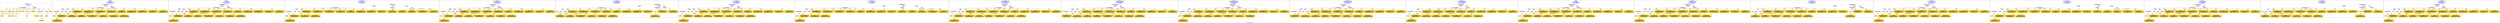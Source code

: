 digraph n0 {
fontcolor="blue"
remincross="true"
label="s19-s-indianapolis-artworks.xml"
subgraph cluster_0 {
label="1-correct model"
n2[style="filled",color="white",fillcolor="lightgray",label="CulturalHeritageObject1"];
n3[shape="plaintext",style="filled",fillcolor="gold",label="creationDate"];
n4[style="filled",color="white",fillcolor="lightgray",label="Person1"];
n5[shape="plaintext",style="filled",fillcolor="gold",label="galleryLabel"];
n6[shape="plaintext",style="filled",fillcolor="gold",label="dimensions"];
n7[shape="plaintext",style="filled",fillcolor="gold",label="materials"];
n8[shape="plaintext",style="filled",fillcolor="gold",label="creditLine"];
n9[shape="plaintext",style="filled",fillcolor="gold",label="provenance"];
n10[style="filled",color="white",fillcolor="lightgray",label="Concept1"];
n11[shape="plaintext",style="filled",fillcolor="gold",label="title"];
n12[shape="plaintext",style="filled",fillcolor="gold",label="accessionNumber"];
n13[style="filled",color="white",fillcolor="lightgray",label="CulturalHeritageObject2"];
n14[style="filled",color="white",fillcolor="lightgray",label="Document2"];
n15[shape="plaintext",style="filled",fillcolor="gold",label="relatedArtworksTitle"];
n16[style="filled",color="white",fillcolor="lightgray",label="Document1"];
n17[shape="plaintext",style="filled",fillcolor="gold",label="nationality"];
n18[shape="plaintext",style="filled",fillcolor="gold",label="birthDate"];
n19[shape="plaintext",style="filled",fillcolor="gold",label="deathDate"];
n20[shape="plaintext",style="filled",fillcolor="gold",label="artist"];
n21[style="filled",color="white",fillcolor="lightgray",label="EuropeanaAggregation1"];
n22[style="filled",color="white",fillcolor="lightgray",label="WebResource1"];
n23[shape="plaintext",style="filled",fillcolor="gold",label="imageURL"];
n24[shape="plaintext",style="filled",fillcolor="gold",label="values"];
n25[shape="plaintext",style="filled",fillcolor="gold",label="relatedArtworksURL"];
n26[shape="plaintext",style="filled",fillcolor="gold",label="sourceURL"];
}
subgraph cluster_1 {
label="candidate 0\nlink coherence:1.0\nnode coherence:1.0\nconfidence:0.5334191821345668\nmapping score:0.6091789430644635\ncost:23.99967\n-precision:0.92-recall:0.92"
n28[style="filled",color="white",fillcolor="lightgray",label="CulturalHeritageObject1"];
n29[style="filled",color="white",fillcolor="lightgray",label="CulturalHeritageObject2"];
n30[style="filled",color="white",fillcolor="lightgray",label="Person1"];
n31[style="filled",color="white",fillcolor="lightgray",label="Concept1"];
n32[style="filled",color="white",fillcolor="lightgray",label="Document1"];
n33[style="filled",color="white",fillcolor="lightgray",label="Document2"];
n34[style="filled",color="white",fillcolor="lightgray",label="EuropeanaAggregation1"];
n35[style="filled",color="white",fillcolor="lightgray",label="WebResource1"];
n36[shape="plaintext",style="filled",fillcolor="gold",label="relatedArtworksTitle\n[CulturalHeritageObject,title,0.352]\n[CulturalHeritageObject,description,0.265]\n[Document,classLink,0.254]\n[WebResource,classLink,0.129]"];
n37[shape="plaintext",style="filled",fillcolor="gold",label="birthDate\n[Person,dateOfBirth,0.496]\n[Person,dateOfDeath,0.239]\n[CulturalHeritageObject,created,0.226]\n[Person,biographicalInformation,0.039]"];
n38[shape="plaintext",style="filled",fillcolor="gold",label="creditLine\n[CulturalHeritageObject,provenance,0.719]\n[CulturalHeritageObject,title,0.111]\n[CulturalHeritageObject,description,0.104]\n[Document,classLink,0.066]"];
n39[shape="plaintext",style="filled",fillcolor="gold",label="dimensions\n[CulturalHeritageObject,extent,0.591]\n[CulturalHeritageObject,accessionNumber,0.211]\n[CulturalHeritageObject,description,0.115]\n[CulturalHeritageObject,title,0.083]"];
n40[shape="plaintext",style="filled",fillcolor="gold",label="accessionNumber\n[CulturalHeritageObject,accessionNumber,0.995]\n[CulturalHeritageObject,extent,0.005]\n[CulturalHeritageObject,provenance,0.0]\n[WebResource,classLink,0.0]"];
n41[shape="plaintext",style="filled",fillcolor="gold",label="provenance\n[CulturalHeritageObject,provenance,0.497]\n[CulturalHeritageObject,description,0.201]\n[CulturalHeritageObject,title,0.153]\n[Person,biographicalInformation,0.149]"];
n42[shape="plaintext",style="filled",fillcolor="gold",label="creationDate\n[Person,dateOfBirth,0.458]\n[CulturalHeritageObject,created,0.325]\n[Person,dateOfDeath,0.127]\n[Person,biographicalInformation,0.091]"];
n43[shape="plaintext",style="filled",fillcolor="gold",label="values\n[CulturalHeritageObject,description,0.329]\n[Concept,prefLabel,0.323]\n[CulturalHeritageObject,title,0.235]\n[Person,biographicalInformation,0.113]"];
n44[shape="plaintext",style="filled",fillcolor="gold",label="materials\n[CulturalHeritageObject,medium,0.821]\n[CulturalHeritageObject,description,0.068]\n[CulturalHeritageObject,provenance,0.06]\n[Person,biographicalInformation,0.052]"];
n45[shape="plaintext",style="filled",fillcolor="gold",label="imageURL\n[WebResource,classLink,0.901]\n[Document,classLink,0.085]\n[CulturalHeritageObject,description,0.009]\n[CulturalHeritageObject,title,0.004]"];
n46[shape="plaintext",style="filled",fillcolor="gold",label="deathDate\n[Person,dateOfDeath,0.447]\n[CulturalHeritageObject,created,0.306]\n[Person,dateOfBirth,0.176]\n[CulturalHeritageObject,title,0.071]"];
n47[shape="plaintext",style="filled",fillcolor="gold",label="galleryLabel\n[CulturalHeritageObject,description,0.434]\n[Person,biographicalInformation,0.382]\n[CulturalHeritageObject,title,0.118]\n[CulturalHeritageObject,provenance,0.065]"];
n48[shape="plaintext",style="filled",fillcolor="gold",label="title\n[CulturalHeritageObject,title,0.345]\n[CulturalHeritageObject,description,0.267]\n[Document,classLink,0.215]\n[WebResource,classLink,0.172]"];
n49[shape="plaintext",style="filled",fillcolor="gold",label="sourceURL\n[WebResource,classLink,0.618]\n[Document,classLink,0.298]\n[CulturalHeritageObject,provenance,0.046]\n[CulturalHeritageObject,description,0.037]"];
n50[shape="plaintext",style="filled",fillcolor="gold",label="nationality\n[Person,countryAssociatedWithThePerson,0.737]\n[CulturalHeritageObject,provenance,0.103]\n[Concept,prefLabel,0.096]\n[CulturalHeritageObject,title,0.064]"];
n51[shape="plaintext",style="filled",fillcolor="gold",label="artist\n[Person,nameOfThePerson,0.49]\n[Document,classLink,0.257]\n[WebResource,classLink,0.13]\n[CulturalHeritageObject,provenance,0.124]"];
n52[shape="plaintext",style="filled",fillcolor="gold",label="relatedArtworksURL\n[WebResource,classLink,0.614]\n[Document,classLink,0.299]\n[CulturalHeritageObject,provenance,0.049]\n[CulturalHeritageObject,description,0.038]"];
}
subgraph cluster_2 {
label="candidate 1\nlink coherence:1.0\nnode coherence:1.0\nconfidence:0.5253741996287195\nmapping score:0.6064972822291811\ncost:23.99967\n-precision:0.83-recall:0.83"
n54[style="filled",color="white",fillcolor="lightgray",label="CulturalHeritageObject1"];
n55[style="filled",color="white",fillcolor="lightgray",label="CulturalHeritageObject2"];
n56[style="filled",color="white",fillcolor="lightgray",label="Person1"];
n57[style="filled",color="white",fillcolor="lightgray",label="Concept1"];
n58[style="filled",color="white",fillcolor="lightgray",label="Document1"];
n59[style="filled",color="white",fillcolor="lightgray",label="Document2"];
n60[style="filled",color="white",fillcolor="lightgray",label="EuropeanaAggregation1"];
n61[style="filled",color="white",fillcolor="lightgray",label="WebResource1"];
n62[shape="plaintext",style="filled",fillcolor="gold",label="relatedArtworksTitle\n[CulturalHeritageObject,title,0.352]\n[CulturalHeritageObject,description,0.265]\n[Document,classLink,0.254]\n[WebResource,classLink,0.129]"];
n63[shape="plaintext",style="filled",fillcolor="gold",label="creditLine\n[CulturalHeritageObject,provenance,0.719]\n[CulturalHeritageObject,title,0.111]\n[CulturalHeritageObject,description,0.104]\n[Document,classLink,0.066]"];
n64[shape="plaintext",style="filled",fillcolor="gold",label="dimensions\n[CulturalHeritageObject,extent,0.591]\n[CulturalHeritageObject,accessionNumber,0.211]\n[CulturalHeritageObject,description,0.115]\n[CulturalHeritageObject,title,0.083]"];
n65[shape="plaintext",style="filled",fillcolor="gold",label="creationDate\n[Person,dateOfBirth,0.458]\n[CulturalHeritageObject,created,0.325]\n[Person,dateOfDeath,0.127]\n[Person,biographicalInformation,0.091]"];
n66[shape="plaintext",style="filled",fillcolor="gold",label="accessionNumber\n[CulturalHeritageObject,accessionNumber,0.995]\n[CulturalHeritageObject,extent,0.005]\n[CulturalHeritageObject,provenance,0.0]\n[WebResource,classLink,0.0]"];
n67[shape="plaintext",style="filled",fillcolor="gold",label="provenance\n[CulturalHeritageObject,provenance,0.497]\n[CulturalHeritageObject,description,0.201]\n[CulturalHeritageObject,title,0.153]\n[Person,biographicalInformation,0.149]"];
n68[shape="plaintext",style="filled",fillcolor="gold",label="birthDate\n[Person,dateOfBirth,0.496]\n[Person,dateOfDeath,0.239]\n[CulturalHeritageObject,created,0.226]\n[Person,biographicalInformation,0.039]"];
n69[shape="plaintext",style="filled",fillcolor="gold",label="values\n[CulturalHeritageObject,description,0.329]\n[Concept,prefLabel,0.323]\n[CulturalHeritageObject,title,0.235]\n[Person,biographicalInformation,0.113]"];
n70[shape="plaintext",style="filled",fillcolor="gold",label="materials\n[CulturalHeritageObject,medium,0.821]\n[CulturalHeritageObject,description,0.068]\n[CulturalHeritageObject,provenance,0.06]\n[Person,biographicalInformation,0.052]"];
n71[shape="plaintext",style="filled",fillcolor="gold",label="imageURL\n[WebResource,classLink,0.901]\n[Document,classLink,0.085]\n[CulturalHeritageObject,description,0.009]\n[CulturalHeritageObject,title,0.004]"];
n72[shape="plaintext",style="filled",fillcolor="gold",label="deathDate\n[Person,dateOfDeath,0.447]\n[CulturalHeritageObject,created,0.306]\n[Person,dateOfBirth,0.176]\n[CulturalHeritageObject,title,0.071]"];
n73[shape="plaintext",style="filled",fillcolor="gold",label="galleryLabel\n[CulturalHeritageObject,description,0.434]\n[Person,biographicalInformation,0.382]\n[CulturalHeritageObject,title,0.118]\n[CulturalHeritageObject,provenance,0.065]"];
n74[shape="plaintext",style="filled",fillcolor="gold",label="title\n[CulturalHeritageObject,title,0.345]\n[CulturalHeritageObject,description,0.267]\n[Document,classLink,0.215]\n[WebResource,classLink,0.172]"];
n75[shape="plaintext",style="filled",fillcolor="gold",label="sourceURL\n[WebResource,classLink,0.618]\n[Document,classLink,0.298]\n[CulturalHeritageObject,provenance,0.046]\n[CulturalHeritageObject,description,0.037]"];
n76[shape="plaintext",style="filled",fillcolor="gold",label="nationality\n[Person,countryAssociatedWithThePerson,0.737]\n[CulturalHeritageObject,provenance,0.103]\n[Concept,prefLabel,0.096]\n[CulturalHeritageObject,title,0.064]"];
n77[shape="plaintext",style="filled",fillcolor="gold",label="artist\n[Person,nameOfThePerson,0.49]\n[Document,classLink,0.257]\n[WebResource,classLink,0.13]\n[CulturalHeritageObject,provenance,0.124]"];
n78[shape="plaintext",style="filled",fillcolor="gold",label="relatedArtworksURL\n[WebResource,classLink,0.614]\n[Document,classLink,0.299]\n[CulturalHeritageObject,provenance,0.049]\n[CulturalHeritageObject,description,0.038]"];
}
subgraph cluster_3 {
label="candidate 10\nlink coherence:0.9583333333333334\nnode coherence:1.0\nconfidence:0.5253741996287195\nmapping score:0.6064972822291811\ncost:123.009782\n-precision:0.79-recall:0.79"
n80[style="filled",color="white",fillcolor="lightgray",label="CulturalHeritageObject1"];
n81[style="filled",color="white",fillcolor="lightgray",label="CulturalHeritageObject2"];
n82[style="filled",color="white",fillcolor="lightgray",label="Concept1"];
n83[style="filled",color="white",fillcolor="lightgray",label="Document1"];
n84[style="filled",color="white",fillcolor="lightgray",label="Document2"];
n85[style="filled",color="white",fillcolor="lightgray",label="EuropeanaAggregation1"];
n86[style="filled",color="white",fillcolor="lightgray",label="WebResource1"];
n87[style="filled",color="white",fillcolor="lightgray",label="Person1"];
n88[shape="plaintext",style="filled",fillcolor="gold",label="relatedArtworksTitle\n[CulturalHeritageObject,title,0.352]\n[CulturalHeritageObject,description,0.265]\n[Document,classLink,0.254]\n[WebResource,classLink,0.129]"];
n89[shape="plaintext",style="filled",fillcolor="gold",label="creditLine\n[CulturalHeritageObject,provenance,0.719]\n[CulturalHeritageObject,title,0.111]\n[CulturalHeritageObject,description,0.104]\n[Document,classLink,0.066]"];
n90[shape="plaintext",style="filled",fillcolor="gold",label="dimensions\n[CulturalHeritageObject,extent,0.591]\n[CulturalHeritageObject,accessionNumber,0.211]\n[CulturalHeritageObject,description,0.115]\n[CulturalHeritageObject,title,0.083]"];
n91[shape="plaintext",style="filled",fillcolor="gold",label="creationDate\n[Person,dateOfBirth,0.458]\n[CulturalHeritageObject,created,0.325]\n[Person,dateOfDeath,0.127]\n[Person,biographicalInformation,0.091]"];
n92[shape="plaintext",style="filled",fillcolor="gold",label="accessionNumber\n[CulturalHeritageObject,accessionNumber,0.995]\n[CulturalHeritageObject,extent,0.005]\n[CulturalHeritageObject,provenance,0.0]\n[WebResource,classLink,0.0]"];
n93[shape="plaintext",style="filled",fillcolor="gold",label="provenance\n[CulturalHeritageObject,provenance,0.497]\n[CulturalHeritageObject,description,0.201]\n[CulturalHeritageObject,title,0.153]\n[Person,biographicalInformation,0.149]"];
n94[shape="plaintext",style="filled",fillcolor="gold",label="birthDate\n[Person,dateOfBirth,0.496]\n[Person,dateOfDeath,0.239]\n[CulturalHeritageObject,created,0.226]\n[Person,biographicalInformation,0.039]"];
n95[shape="plaintext",style="filled",fillcolor="gold",label="values\n[CulturalHeritageObject,description,0.329]\n[Concept,prefLabel,0.323]\n[CulturalHeritageObject,title,0.235]\n[Person,biographicalInformation,0.113]"];
n96[shape="plaintext",style="filled",fillcolor="gold",label="materials\n[CulturalHeritageObject,medium,0.821]\n[CulturalHeritageObject,description,0.068]\n[CulturalHeritageObject,provenance,0.06]\n[Person,biographicalInformation,0.052]"];
n97[shape="plaintext",style="filled",fillcolor="gold",label="imageURL\n[WebResource,classLink,0.901]\n[Document,classLink,0.085]\n[CulturalHeritageObject,description,0.009]\n[CulturalHeritageObject,title,0.004]"];
n98[shape="plaintext",style="filled",fillcolor="gold",label="deathDate\n[Person,dateOfDeath,0.447]\n[CulturalHeritageObject,created,0.306]\n[Person,dateOfBirth,0.176]\n[CulturalHeritageObject,title,0.071]"];
n99[shape="plaintext",style="filled",fillcolor="gold",label="galleryLabel\n[CulturalHeritageObject,description,0.434]\n[Person,biographicalInformation,0.382]\n[CulturalHeritageObject,title,0.118]\n[CulturalHeritageObject,provenance,0.065]"];
n100[shape="plaintext",style="filled",fillcolor="gold",label="title\n[CulturalHeritageObject,title,0.345]\n[CulturalHeritageObject,description,0.267]\n[Document,classLink,0.215]\n[WebResource,classLink,0.172]"];
n101[shape="plaintext",style="filled",fillcolor="gold",label="sourceURL\n[WebResource,classLink,0.618]\n[Document,classLink,0.298]\n[CulturalHeritageObject,provenance,0.046]\n[CulturalHeritageObject,description,0.037]"];
n102[shape="plaintext",style="filled",fillcolor="gold",label="nationality\n[Person,countryAssociatedWithThePerson,0.737]\n[CulturalHeritageObject,provenance,0.103]\n[Concept,prefLabel,0.096]\n[CulturalHeritageObject,title,0.064]"];
n103[shape="plaintext",style="filled",fillcolor="gold",label="artist\n[Person,nameOfThePerson,0.49]\n[Document,classLink,0.257]\n[WebResource,classLink,0.13]\n[CulturalHeritageObject,provenance,0.124]"];
n104[shape="plaintext",style="filled",fillcolor="gold",label="relatedArtworksURL\n[WebResource,classLink,0.614]\n[Document,classLink,0.299]\n[CulturalHeritageObject,provenance,0.049]\n[CulturalHeritageObject,description,0.038]"];
}
subgraph cluster_4 {
label="candidate 11\nlink coherence:0.9583333333333334\nnode coherence:1.0\nconfidence:0.517860903588701\nmapping score:0.6039928502158415\ncost:23.99965\n-precision:0.75-recall:0.75"
n106[style="filled",color="white",fillcolor="lightgray",label="CulturalHeritageObject1"];
n107[style="filled",color="white",fillcolor="lightgray",label="CulturalHeritageObject2"];
n108[style="filled",color="white",fillcolor="lightgray",label="Person1"];
n109[style="filled",color="white",fillcolor="lightgray",label="Concept1"];
n110[style="filled",color="white",fillcolor="lightgray",label="Document1"];
n111[style="filled",color="white",fillcolor="lightgray",label="Document2"];
n112[style="filled",color="white",fillcolor="lightgray",label="EuropeanaAggregation1"];
n113[style="filled",color="white",fillcolor="lightgray",label="WebResource1"];
n114[shape="plaintext",style="filled",fillcolor="gold",label="relatedArtworksTitle\n[CulturalHeritageObject,title,0.352]\n[CulturalHeritageObject,description,0.265]\n[Document,classLink,0.254]\n[WebResource,classLink,0.129]"];
n115[shape="plaintext",style="filled",fillcolor="gold",label="creditLine\n[CulturalHeritageObject,provenance,0.719]\n[CulturalHeritageObject,title,0.111]\n[CulturalHeritageObject,description,0.104]\n[Document,classLink,0.066]"];
n116[shape="plaintext",style="filled",fillcolor="gold",label="dimensions\n[CulturalHeritageObject,extent,0.591]\n[CulturalHeritageObject,accessionNumber,0.211]\n[CulturalHeritageObject,description,0.115]\n[CulturalHeritageObject,title,0.083]"];
n117[shape="plaintext",style="filled",fillcolor="gold",label="creationDate\n[Person,dateOfBirth,0.458]\n[CulturalHeritageObject,created,0.325]\n[Person,dateOfDeath,0.127]\n[Person,biographicalInformation,0.091]"];
n118[shape="plaintext",style="filled",fillcolor="gold",label="accessionNumber\n[CulturalHeritageObject,accessionNumber,0.995]\n[CulturalHeritageObject,extent,0.005]\n[CulturalHeritageObject,provenance,0.0]\n[WebResource,classLink,0.0]"];
n119[shape="plaintext",style="filled",fillcolor="gold",label="provenance\n[CulturalHeritageObject,provenance,0.497]\n[CulturalHeritageObject,description,0.201]\n[CulturalHeritageObject,title,0.153]\n[Person,biographicalInformation,0.149]"];
n120[shape="plaintext",style="filled",fillcolor="gold",label="deathDate\n[Person,dateOfDeath,0.447]\n[CulturalHeritageObject,created,0.306]\n[Person,dateOfBirth,0.176]\n[CulturalHeritageObject,title,0.071]"];
n121[shape="plaintext",style="filled",fillcolor="gold",label="values\n[CulturalHeritageObject,description,0.329]\n[Concept,prefLabel,0.323]\n[CulturalHeritageObject,title,0.235]\n[Person,biographicalInformation,0.113]"];
n122[shape="plaintext",style="filled",fillcolor="gold",label="materials\n[CulturalHeritageObject,medium,0.821]\n[CulturalHeritageObject,description,0.068]\n[CulturalHeritageObject,provenance,0.06]\n[Person,biographicalInformation,0.052]"];
n123[shape="plaintext",style="filled",fillcolor="gold",label="imageURL\n[WebResource,classLink,0.901]\n[Document,classLink,0.085]\n[CulturalHeritageObject,description,0.009]\n[CulturalHeritageObject,title,0.004]"];
n124[shape="plaintext",style="filled",fillcolor="gold",label="birthDate\n[Person,dateOfBirth,0.496]\n[Person,dateOfDeath,0.239]\n[CulturalHeritageObject,created,0.226]\n[Person,biographicalInformation,0.039]"];
n125[shape="plaintext",style="filled",fillcolor="gold",label="galleryLabel\n[CulturalHeritageObject,description,0.434]\n[Person,biographicalInformation,0.382]\n[CulturalHeritageObject,title,0.118]\n[CulturalHeritageObject,provenance,0.065]"];
n126[shape="plaintext",style="filled",fillcolor="gold",label="title\n[CulturalHeritageObject,title,0.345]\n[CulturalHeritageObject,description,0.267]\n[Document,classLink,0.215]\n[WebResource,classLink,0.172]"];
n127[shape="plaintext",style="filled",fillcolor="gold",label="sourceURL\n[WebResource,classLink,0.618]\n[Document,classLink,0.298]\n[CulturalHeritageObject,provenance,0.046]\n[CulturalHeritageObject,description,0.037]"];
n128[shape="plaintext",style="filled",fillcolor="gold",label="nationality\n[Person,countryAssociatedWithThePerson,0.737]\n[CulturalHeritageObject,provenance,0.103]\n[Concept,prefLabel,0.096]\n[CulturalHeritageObject,title,0.064]"];
n129[shape="plaintext",style="filled",fillcolor="gold",label="artist\n[Person,nameOfThePerson,0.49]\n[Document,classLink,0.257]\n[WebResource,classLink,0.13]\n[CulturalHeritageObject,provenance,0.124]"];
n130[shape="plaintext",style="filled",fillcolor="gold",label="relatedArtworksURL\n[WebResource,classLink,0.614]\n[Document,classLink,0.299]\n[CulturalHeritageObject,provenance,0.049]\n[CulturalHeritageObject,description,0.038]"];
}
subgraph cluster_5 {
label="candidate 12\nlink coherence:0.9583333333333334\nnode coherence:1.0\nconfidence:0.517860903588701\nmapping score:0.6039928502158415\ncost:123.009682\n-precision:0.75-recall:0.75"
n132[style="filled",color="white",fillcolor="lightgray",label="CulturalHeritageObject1"];
n133[style="filled",color="white",fillcolor="lightgray",label="Person1"];
n134[style="filled",color="white",fillcolor="lightgray",label="Concept1"];
n135[style="filled",color="white",fillcolor="lightgray",label="Document1"];
n136[style="filled",color="white",fillcolor="lightgray",label="CulturalHeritageObject2"];
n137[style="filled",color="white",fillcolor="lightgray",label="Document2"];
n138[style="filled",color="white",fillcolor="lightgray",label="EuropeanaAggregation1"];
n139[style="filled",color="white",fillcolor="lightgray",label="WebResource1"];
n140[shape="plaintext",style="filled",fillcolor="gold",label="relatedArtworksTitle\n[CulturalHeritageObject,title,0.352]\n[CulturalHeritageObject,description,0.265]\n[Document,classLink,0.254]\n[WebResource,classLink,0.129]"];
n141[shape="plaintext",style="filled",fillcolor="gold",label="creditLine\n[CulturalHeritageObject,provenance,0.719]\n[CulturalHeritageObject,title,0.111]\n[CulturalHeritageObject,description,0.104]\n[Document,classLink,0.066]"];
n142[shape="plaintext",style="filled",fillcolor="gold",label="dimensions\n[CulturalHeritageObject,extent,0.591]\n[CulturalHeritageObject,accessionNumber,0.211]\n[CulturalHeritageObject,description,0.115]\n[CulturalHeritageObject,title,0.083]"];
n143[shape="plaintext",style="filled",fillcolor="gold",label="creationDate\n[Person,dateOfBirth,0.458]\n[CulturalHeritageObject,created,0.325]\n[Person,dateOfDeath,0.127]\n[Person,biographicalInformation,0.091]"];
n144[shape="plaintext",style="filled",fillcolor="gold",label="accessionNumber\n[CulturalHeritageObject,accessionNumber,0.995]\n[CulturalHeritageObject,extent,0.005]\n[CulturalHeritageObject,provenance,0.0]\n[WebResource,classLink,0.0]"];
n145[shape="plaintext",style="filled",fillcolor="gold",label="provenance\n[CulturalHeritageObject,provenance,0.497]\n[CulturalHeritageObject,description,0.201]\n[CulturalHeritageObject,title,0.153]\n[Person,biographicalInformation,0.149]"];
n146[shape="plaintext",style="filled",fillcolor="gold",label="deathDate\n[Person,dateOfDeath,0.447]\n[CulturalHeritageObject,created,0.306]\n[Person,dateOfBirth,0.176]\n[CulturalHeritageObject,title,0.071]"];
n147[shape="plaintext",style="filled",fillcolor="gold",label="values\n[CulturalHeritageObject,description,0.329]\n[Concept,prefLabel,0.323]\n[CulturalHeritageObject,title,0.235]\n[Person,biographicalInformation,0.113]"];
n148[shape="plaintext",style="filled",fillcolor="gold",label="materials\n[CulturalHeritageObject,medium,0.821]\n[CulturalHeritageObject,description,0.068]\n[CulturalHeritageObject,provenance,0.06]\n[Person,biographicalInformation,0.052]"];
n149[shape="plaintext",style="filled",fillcolor="gold",label="imageURL\n[WebResource,classLink,0.901]\n[Document,classLink,0.085]\n[CulturalHeritageObject,description,0.009]\n[CulturalHeritageObject,title,0.004]"];
n150[shape="plaintext",style="filled",fillcolor="gold",label="birthDate\n[Person,dateOfBirth,0.496]\n[Person,dateOfDeath,0.239]\n[CulturalHeritageObject,created,0.226]\n[Person,biographicalInformation,0.039]"];
n151[shape="plaintext",style="filled",fillcolor="gold",label="galleryLabel\n[CulturalHeritageObject,description,0.434]\n[Person,biographicalInformation,0.382]\n[CulturalHeritageObject,title,0.118]\n[CulturalHeritageObject,provenance,0.065]"];
n152[shape="plaintext",style="filled",fillcolor="gold",label="title\n[CulturalHeritageObject,title,0.345]\n[CulturalHeritageObject,description,0.267]\n[Document,classLink,0.215]\n[WebResource,classLink,0.172]"];
n153[shape="plaintext",style="filled",fillcolor="gold",label="sourceURL\n[WebResource,classLink,0.618]\n[Document,classLink,0.298]\n[CulturalHeritageObject,provenance,0.046]\n[CulturalHeritageObject,description,0.037]"];
n154[shape="plaintext",style="filled",fillcolor="gold",label="nationality\n[Person,countryAssociatedWithThePerson,0.737]\n[CulturalHeritageObject,provenance,0.103]\n[Concept,prefLabel,0.096]\n[CulturalHeritageObject,title,0.064]"];
n155[shape="plaintext",style="filled",fillcolor="gold",label="artist\n[Person,nameOfThePerson,0.49]\n[Document,classLink,0.257]\n[WebResource,classLink,0.13]\n[CulturalHeritageObject,provenance,0.124]"];
n156[shape="plaintext",style="filled",fillcolor="gold",label="relatedArtworksURL\n[WebResource,classLink,0.614]\n[Document,classLink,0.299]\n[CulturalHeritageObject,provenance,0.049]\n[CulturalHeritageObject,description,0.038]"];
}
subgraph cluster_6 {
label="candidate 13\nlink coherence:0.9583333333333334\nnode coherence:1.0\nconfidence:0.517860903588701\nmapping score:0.6039928502158415\ncost:123.009762\n-precision:0.79-recall:0.79"
n158[style="filled",color="white",fillcolor="lightgray",label="CulturalHeritageObject1"];
n159[style="filled",color="white",fillcolor="lightgray",label="CulturalHeritageObject2"];
n160[style="filled",color="white",fillcolor="lightgray",label="Person1"];
n161[style="filled",color="white",fillcolor="lightgray",label="Concept1"];
n162[style="filled",color="white",fillcolor="lightgray",label="Document1"];
n163[style="filled",color="white",fillcolor="lightgray",label="Document2"];
n164[style="filled",color="white",fillcolor="lightgray",label="EuropeanaAggregation1"];
n165[style="filled",color="white",fillcolor="lightgray",label="WebResource1"];
n166[shape="plaintext",style="filled",fillcolor="gold",label="relatedArtworksTitle\n[CulturalHeritageObject,title,0.352]\n[CulturalHeritageObject,description,0.265]\n[Document,classLink,0.254]\n[WebResource,classLink,0.129]"];
n167[shape="plaintext",style="filled",fillcolor="gold",label="creditLine\n[CulturalHeritageObject,provenance,0.719]\n[CulturalHeritageObject,title,0.111]\n[CulturalHeritageObject,description,0.104]\n[Document,classLink,0.066]"];
n168[shape="plaintext",style="filled",fillcolor="gold",label="dimensions\n[CulturalHeritageObject,extent,0.591]\n[CulturalHeritageObject,accessionNumber,0.211]\n[CulturalHeritageObject,description,0.115]\n[CulturalHeritageObject,title,0.083]"];
n169[shape="plaintext",style="filled",fillcolor="gold",label="creationDate\n[Person,dateOfBirth,0.458]\n[CulturalHeritageObject,created,0.325]\n[Person,dateOfDeath,0.127]\n[Person,biographicalInformation,0.091]"];
n170[shape="plaintext",style="filled",fillcolor="gold",label="accessionNumber\n[CulturalHeritageObject,accessionNumber,0.995]\n[CulturalHeritageObject,extent,0.005]\n[CulturalHeritageObject,provenance,0.0]\n[WebResource,classLink,0.0]"];
n171[shape="plaintext",style="filled",fillcolor="gold",label="provenance\n[CulturalHeritageObject,provenance,0.497]\n[CulturalHeritageObject,description,0.201]\n[CulturalHeritageObject,title,0.153]\n[Person,biographicalInformation,0.149]"];
n172[shape="plaintext",style="filled",fillcolor="gold",label="deathDate\n[Person,dateOfDeath,0.447]\n[CulturalHeritageObject,created,0.306]\n[Person,dateOfBirth,0.176]\n[CulturalHeritageObject,title,0.071]"];
n173[shape="plaintext",style="filled",fillcolor="gold",label="values\n[CulturalHeritageObject,description,0.329]\n[Concept,prefLabel,0.323]\n[CulturalHeritageObject,title,0.235]\n[Person,biographicalInformation,0.113]"];
n174[shape="plaintext",style="filled",fillcolor="gold",label="materials\n[CulturalHeritageObject,medium,0.821]\n[CulturalHeritageObject,description,0.068]\n[CulturalHeritageObject,provenance,0.06]\n[Person,biographicalInformation,0.052]"];
n175[shape="plaintext",style="filled",fillcolor="gold",label="imageURL\n[WebResource,classLink,0.901]\n[Document,classLink,0.085]\n[CulturalHeritageObject,description,0.009]\n[CulturalHeritageObject,title,0.004]"];
n176[shape="plaintext",style="filled",fillcolor="gold",label="birthDate\n[Person,dateOfBirth,0.496]\n[Person,dateOfDeath,0.239]\n[CulturalHeritageObject,created,0.226]\n[Person,biographicalInformation,0.039]"];
n177[shape="plaintext",style="filled",fillcolor="gold",label="galleryLabel\n[CulturalHeritageObject,description,0.434]\n[Person,biographicalInformation,0.382]\n[CulturalHeritageObject,title,0.118]\n[CulturalHeritageObject,provenance,0.065]"];
n178[shape="plaintext",style="filled",fillcolor="gold",label="title\n[CulturalHeritageObject,title,0.345]\n[CulturalHeritageObject,description,0.267]\n[Document,classLink,0.215]\n[WebResource,classLink,0.172]"];
n179[shape="plaintext",style="filled",fillcolor="gold",label="sourceURL\n[WebResource,classLink,0.618]\n[Document,classLink,0.298]\n[CulturalHeritageObject,provenance,0.046]\n[CulturalHeritageObject,description,0.037]"];
n180[shape="plaintext",style="filled",fillcolor="gold",label="nationality\n[Person,countryAssociatedWithThePerson,0.737]\n[CulturalHeritageObject,provenance,0.103]\n[Concept,prefLabel,0.096]\n[CulturalHeritageObject,title,0.064]"];
n181[shape="plaintext",style="filled",fillcolor="gold",label="artist\n[Person,nameOfThePerson,0.49]\n[Document,classLink,0.257]\n[WebResource,classLink,0.13]\n[CulturalHeritageObject,provenance,0.124]"];
n182[shape="plaintext",style="filled",fillcolor="gold",label="relatedArtworksURL\n[WebResource,classLink,0.614]\n[Document,classLink,0.299]\n[CulturalHeritageObject,provenance,0.049]\n[CulturalHeritageObject,description,0.038]"];
}
subgraph cluster_7 {
label="candidate 14\nlink coherence:0.9583333333333334\nnode coherence:1.0\nconfidence:0.517860903588701\nmapping score:0.6039928502158415\ncost:123.009782\n-precision:0.75-recall:0.75"
n184[style="filled",color="white",fillcolor="lightgray",label="CulturalHeritageObject1"];
n185[style="filled",color="white",fillcolor="lightgray",label="CulturalHeritageObject2"];
n186[style="filled",color="white",fillcolor="lightgray",label="Concept1"];
n187[style="filled",color="white",fillcolor="lightgray",label="Document1"];
n188[style="filled",color="white",fillcolor="lightgray",label="Document2"];
n189[style="filled",color="white",fillcolor="lightgray",label="EuropeanaAggregation1"];
n190[style="filled",color="white",fillcolor="lightgray",label="WebResource1"];
n191[style="filled",color="white",fillcolor="lightgray",label="Person1"];
n192[shape="plaintext",style="filled",fillcolor="gold",label="relatedArtworksTitle\n[CulturalHeritageObject,title,0.352]\n[CulturalHeritageObject,description,0.265]\n[Document,classLink,0.254]\n[WebResource,classLink,0.129]"];
n193[shape="plaintext",style="filled",fillcolor="gold",label="creditLine\n[CulturalHeritageObject,provenance,0.719]\n[CulturalHeritageObject,title,0.111]\n[CulturalHeritageObject,description,0.104]\n[Document,classLink,0.066]"];
n194[shape="plaintext",style="filled",fillcolor="gold",label="dimensions\n[CulturalHeritageObject,extent,0.591]\n[CulturalHeritageObject,accessionNumber,0.211]\n[CulturalHeritageObject,description,0.115]\n[CulturalHeritageObject,title,0.083]"];
n195[shape="plaintext",style="filled",fillcolor="gold",label="creationDate\n[Person,dateOfBirth,0.458]\n[CulturalHeritageObject,created,0.325]\n[Person,dateOfDeath,0.127]\n[Person,biographicalInformation,0.091]"];
n196[shape="plaintext",style="filled",fillcolor="gold",label="accessionNumber\n[CulturalHeritageObject,accessionNumber,0.995]\n[CulturalHeritageObject,extent,0.005]\n[CulturalHeritageObject,provenance,0.0]\n[WebResource,classLink,0.0]"];
n197[shape="plaintext",style="filled",fillcolor="gold",label="provenance\n[CulturalHeritageObject,provenance,0.497]\n[CulturalHeritageObject,description,0.201]\n[CulturalHeritageObject,title,0.153]\n[Person,biographicalInformation,0.149]"];
n198[shape="plaintext",style="filled",fillcolor="gold",label="deathDate\n[Person,dateOfDeath,0.447]\n[CulturalHeritageObject,created,0.306]\n[Person,dateOfBirth,0.176]\n[CulturalHeritageObject,title,0.071]"];
n199[shape="plaintext",style="filled",fillcolor="gold",label="values\n[CulturalHeritageObject,description,0.329]\n[Concept,prefLabel,0.323]\n[CulturalHeritageObject,title,0.235]\n[Person,biographicalInformation,0.113]"];
n200[shape="plaintext",style="filled",fillcolor="gold",label="materials\n[CulturalHeritageObject,medium,0.821]\n[CulturalHeritageObject,description,0.068]\n[CulturalHeritageObject,provenance,0.06]\n[Person,biographicalInformation,0.052]"];
n201[shape="plaintext",style="filled",fillcolor="gold",label="imageURL\n[WebResource,classLink,0.901]\n[Document,classLink,0.085]\n[CulturalHeritageObject,description,0.009]\n[CulturalHeritageObject,title,0.004]"];
n202[shape="plaintext",style="filled",fillcolor="gold",label="birthDate\n[Person,dateOfBirth,0.496]\n[Person,dateOfDeath,0.239]\n[CulturalHeritageObject,created,0.226]\n[Person,biographicalInformation,0.039]"];
n203[shape="plaintext",style="filled",fillcolor="gold",label="galleryLabel\n[CulturalHeritageObject,description,0.434]\n[Person,biographicalInformation,0.382]\n[CulturalHeritageObject,title,0.118]\n[CulturalHeritageObject,provenance,0.065]"];
n204[shape="plaintext",style="filled",fillcolor="gold",label="title\n[CulturalHeritageObject,title,0.345]\n[CulturalHeritageObject,description,0.267]\n[Document,classLink,0.215]\n[WebResource,classLink,0.172]"];
n205[shape="plaintext",style="filled",fillcolor="gold",label="sourceURL\n[WebResource,classLink,0.618]\n[Document,classLink,0.298]\n[CulturalHeritageObject,provenance,0.046]\n[CulturalHeritageObject,description,0.037]"];
n206[shape="plaintext",style="filled",fillcolor="gold",label="nationality\n[Person,countryAssociatedWithThePerson,0.737]\n[CulturalHeritageObject,provenance,0.103]\n[Concept,prefLabel,0.096]\n[CulturalHeritageObject,title,0.064]"];
n207[shape="plaintext",style="filled",fillcolor="gold",label="artist\n[Person,nameOfThePerson,0.49]\n[Document,classLink,0.257]\n[WebResource,classLink,0.13]\n[CulturalHeritageObject,provenance,0.124]"];
n208[shape="plaintext",style="filled",fillcolor="gold",label="relatedArtworksURL\n[WebResource,classLink,0.614]\n[Document,classLink,0.299]\n[CulturalHeritageObject,provenance,0.049]\n[CulturalHeritageObject,description,0.038]"];
}
subgraph cluster_8 {
label="candidate 15\nlink coherence:0.9565217391304348\nnode coherence:0.9565217391304348\nconfidence:0.5338046665910505\nmapping score:0.6046186058287304\ncost:121.99969\n-precision:0.87-recall:0.83"
n210[style="filled",color="white",fillcolor="lightgray",label="CulturalHeritageObject1"];
n211[style="filled",color="white",fillcolor="lightgray",label="CulturalHeritageObject2"];
n212[style="filled",color="white",fillcolor="lightgray",label="Person1"];
n213[style="filled",color="white",fillcolor="lightgray",label="Document1"];
n214[style="filled",color="white",fillcolor="lightgray",label="Document2"];
n215[style="filled",color="white",fillcolor="lightgray",label="EuropeanaAggregation1"];
n216[style="filled",color="white",fillcolor="lightgray",label="WebResource1"];
n217[shape="plaintext",style="filled",fillcolor="gold",label="relatedArtworksTitle\n[CulturalHeritageObject,title,0.352]\n[CulturalHeritageObject,description,0.265]\n[Document,classLink,0.254]\n[WebResource,classLink,0.129]"];
n218[shape="plaintext",style="filled",fillcolor="gold",label="birthDate\n[Person,dateOfBirth,0.496]\n[Person,dateOfDeath,0.239]\n[CulturalHeritageObject,created,0.226]\n[Person,biographicalInformation,0.039]"];
n219[shape="plaintext",style="filled",fillcolor="gold",label="creditLine\n[CulturalHeritageObject,provenance,0.719]\n[CulturalHeritageObject,title,0.111]\n[CulturalHeritageObject,description,0.104]\n[Document,classLink,0.066]"];
n220[shape="plaintext",style="filled",fillcolor="gold",label="dimensions\n[CulturalHeritageObject,extent,0.591]\n[CulturalHeritageObject,accessionNumber,0.211]\n[CulturalHeritageObject,description,0.115]\n[CulturalHeritageObject,title,0.083]"];
n221[shape="plaintext",style="filled",fillcolor="gold",label="accessionNumber\n[CulturalHeritageObject,accessionNumber,0.995]\n[CulturalHeritageObject,extent,0.005]\n[CulturalHeritageObject,provenance,0.0]\n[WebResource,classLink,0.0]"];
n222[shape="plaintext",style="filled",fillcolor="gold",label="provenance\n[CulturalHeritageObject,provenance,0.497]\n[CulturalHeritageObject,description,0.201]\n[CulturalHeritageObject,title,0.153]\n[Person,biographicalInformation,0.149]"];
n223[shape="plaintext",style="filled",fillcolor="gold",label="creationDate\n[Person,dateOfBirth,0.458]\n[CulturalHeritageObject,created,0.325]\n[Person,dateOfDeath,0.127]\n[Person,biographicalInformation,0.091]"];
n224[shape="plaintext",style="filled",fillcolor="gold",label="materials\n[CulturalHeritageObject,medium,0.821]\n[CulturalHeritageObject,description,0.068]\n[CulturalHeritageObject,provenance,0.06]\n[Person,biographicalInformation,0.052]"];
n225[shape="plaintext",style="filled",fillcolor="gold",label="imageURL\n[WebResource,classLink,0.901]\n[Document,classLink,0.085]\n[CulturalHeritageObject,description,0.009]\n[CulturalHeritageObject,title,0.004]"];
n226[shape="plaintext",style="filled",fillcolor="gold",label="deathDate\n[Person,dateOfDeath,0.447]\n[CulturalHeritageObject,created,0.306]\n[Person,dateOfBirth,0.176]\n[CulturalHeritageObject,title,0.071]"];
n227[shape="plaintext",style="filled",fillcolor="gold",label="galleryLabel\n[CulturalHeritageObject,description,0.434]\n[Person,biographicalInformation,0.382]\n[CulturalHeritageObject,title,0.118]\n[CulturalHeritageObject,provenance,0.065]"];
n228[shape="plaintext",style="filled",fillcolor="gold",label="values\n[CulturalHeritageObject,description,0.329]\n[Concept,prefLabel,0.323]\n[CulturalHeritageObject,title,0.235]\n[Person,biographicalInformation,0.113]"];
n229[shape="plaintext",style="filled",fillcolor="gold",label="title\n[CulturalHeritageObject,title,0.345]\n[CulturalHeritageObject,description,0.267]\n[Document,classLink,0.215]\n[WebResource,classLink,0.172]"];
n230[shape="plaintext",style="filled",fillcolor="gold",label="sourceURL\n[WebResource,classLink,0.618]\n[Document,classLink,0.298]\n[CulturalHeritageObject,provenance,0.046]\n[CulturalHeritageObject,description,0.037]"];
n231[shape="plaintext",style="filled",fillcolor="gold",label="nationality\n[Person,countryAssociatedWithThePerson,0.737]\n[CulturalHeritageObject,provenance,0.103]\n[Concept,prefLabel,0.096]\n[CulturalHeritageObject,title,0.064]"];
n232[shape="plaintext",style="filled",fillcolor="gold",label="artist\n[Person,nameOfThePerson,0.49]\n[Document,classLink,0.257]\n[WebResource,classLink,0.13]\n[CulturalHeritageObject,provenance,0.124]"];
n233[shape="plaintext",style="filled",fillcolor="gold",label="relatedArtworksURL\n[WebResource,classLink,0.614]\n[Document,classLink,0.299]\n[CulturalHeritageObject,provenance,0.049]\n[CulturalHeritageObject,description,0.038]"];
}
subgraph cluster_9 {
label="candidate 16\nlink coherence:0.9565217391304348\nnode coherence:0.9565217391304348\nconfidence:0.5186268250344936\nmapping score:0.5995593253098781\ncost:121.99967\n-precision:0.91-recall:0.88"
n235[style="filled",color="white",fillcolor="lightgray",label="CulturalHeritageObject1"];
n236[style="filled",color="white",fillcolor="lightgray",label="CulturalHeritageObject2"];
n237[style="filled",color="white",fillcolor="lightgray",label="Person1"];
n238[style="filled",color="white",fillcolor="lightgray",label="Concept1"];
n239[style="filled",color="white",fillcolor="lightgray",label="Document1"];
n240[style="filled",color="white",fillcolor="lightgray",label="EuropeanaAggregation1"];
n241[style="filled",color="white",fillcolor="lightgray",label="WebResource1"];
n242[shape="plaintext",style="filled",fillcolor="gold",label="relatedArtworksTitle\n[CulturalHeritageObject,title,0.352]\n[CulturalHeritageObject,description,0.265]\n[Document,classLink,0.254]\n[WebResource,classLink,0.129]"];
n243[shape="plaintext",style="filled",fillcolor="gold",label="birthDate\n[Person,dateOfBirth,0.496]\n[Person,dateOfDeath,0.239]\n[CulturalHeritageObject,created,0.226]\n[Person,biographicalInformation,0.039]"];
n244[shape="plaintext",style="filled",fillcolor="gold",label="creditLine\n[CulturalHeritageObject,provenance,0.719]\n[CulturalHeritageObject,title,0.111]\n[CulturalHeritageObject,description,0.104]\n[Document,classLink,0.066]"];
n245[shape="plaintext",style="filled",fillcolor="gold",label="dimensions\n[CulturalHeritageObject,extent,0.591]\n[CulturalHeritageObject,accessionNumber,0.211]\n[CulturalHeritageObject,description,0.115]\n[CulturalHeritageObject,title,0.083]"];
n246[shape="plaintext",style="filled",fillcolor="gold",label="accessionNumber\n[CulturalHeritageObject,accessionNumber,0.995]\n[CulturalHeritageObject,extent,0.005]\n[CulturalHeritageObject,provenance,0.0]\n[WebResource,classLink,0.0]"];
n247[shape="plaintext",style="filled",fillcolor="gold",label="provenance\n[CulturalHeritageObject,provenance,0.497]\n[CulturalHeritageObject,description,0.201]\n[CulturalHeritageObject,title,0.153]\n[Person,biographicalInformation,0.149]"];
n248[shape="plaintext",style="filled",fillcolor="gold",label="creationDate\n[Person,dateOfBirth,0.458]\n[CulturalHeritageObject,created,0.325]\n[Person,dateOfDeath,0.127]\n[Person,biographicalInformation,0.091]"];
n249[shape="plaintext",style="filled",fillcolor="gold",label="values\n[CulturalHeritageObject,description,0.329]\n[Concept,prefLabel,0.323]\n[CulturalHeritageObject,title,0.235]\n[Person,biographicalInformation,0.113]"];
n250[shape="plaintext",style="filled",fillcolor="gold",label="materials\n[CulturalHeritageObject,medium,0.821]\n[CulturalHeritageObject,description,0.068]\n[CulturalHeritageObject,provenance,0.06]\n[Person,biographicalInformation,0.052]"];
n251[shape="plaintext",style="filled",fillcolor="gold",label="imageURL\n[WebResource,classLink,0.901]\n[Document,classLink,0.085]\n[CulturalHeritageObject,description,0.009]\n[CulturalHeritageObject,title,0.004]"];
n252[shape="plaintext",style="filled",fillcolor="gold",label="deathDate\n[Person,dateOfDeath,0.447]\n[CulturalHeritageObject,created,0.306]\n[Person,dateOfBirth,0.176]\n[CulturalHeritageObject,title,0.071]"];
n253[shape="plaintext",style="filled",fillcolor="gold",label="galleryLabel\n[CulturalHeritageObject,description,0.434]\n[Person,biographicalInformation,0.382]\n[CulturalHeritageObject,title,0.118]\n[CulturalHeritageObject,provenance,0.065]"];
n254[shape="plaintext",style="filled",fillcolor="gold",label="title\n[CulturalHeritageObject,title,0.345]\n[CulturalHeritageObject,description,0.267]\n[Document,classLink,0.215]\n[WebResource,classLink,0.172]"];
n255[shape="plaintext",style="filled",fillcolor="gold",label="sourceURL\n[WebResource,classLink,0.618]\n[Document,classLink,0.298]\n[CulturalHeritageObject,provenance,0.046]\n[CulturalHeritageObject,description,0.037]"];
n256[shape="plaintext",style="filled",fillcolor="gold",label="nationality\n[Person,countryAssociatedWithThePerson,0.737]\n[CulturalHeritageObject,provenance,0.103]\n[Concept,prefLabel,0.096]\n[CulturalHeritageObject,title,0.064]"];
n257[shape="plaintext",style="filled",fillcolor="gold",label="artist\n[Person,nameOfThePerson,0.49]\n[Document,classLink,0.257]\n[WebResource,classLink,0.13]\n[CulturalHeritageObject,provenance,0.124]"];
n258[shape="plaintext",style="filled",fillcolor="gold",label="relatedArtworksURL\n[WebResource,classLink,0.614]\n[Document,classLink,0.299]\n[CulturalHeritageObject,provenance,0.049]\n[CulturalHeritageObject,description,0.038]"];
}
subgraph cluster_10 {
label="candidate 17\nlink coherence:0.9565217391304348\nnode coherence:0.9565217391304348\nconfidence:0.5186268250344936\nmapping score:0.5995593253098781\ncost:121.99968\n-precision:0.87-recall:0.83"
n260[style="filled",color="white",fillcolor="lightgray",label="CulturalHeritageObject1"];
n261[style="filled",color="white",fillcolor="lightgray",label="CulturalHeritageObject2"];
n262[style="filled",color="white",fillcolor="lightgray",label="Person1"];
n263[style="filled",color="white",fillcolor="lightgray",label="Concept1"];
n264[style="filled",color="white",fillcolor="lightgray",label="Document2"];
n265[style="filled",color="white",fillcolor="lightgray",label="EuropeanaAggregation1"];
n266[style="filled",color="white",fillcolor="lightgray",label="WebResource1"];
n267[shape="plaintext",style="filled",fillcolor="gold",label="relatedArtworksTitle\n[CulturalHeritageObject,title,0.352]\n[CulturalHeritageObject,description,0.265]\n[Document,classLink,0.254]\n[WebResource,classLink,0.129]"];
n268[shape="plaintext",style="filled",fillcolor="gold",label="birthDate\n[Person,dateOfBirth,0.496]\n[Person,dateOfDeath,0.239]\n[CulturalHeritageObject,created,0.226]\n[Person,biographicalInformation,0.039]"];
n269[shape="plaintext",style="filled",fillcolor="gold",label="creditLine\n[CulturalHeritageObject,provenance,0.719]\n[CulturalHeritageObject,title,0.111]\n[CulturalHeritageObject,description,0.104]\n[Document,classLink,0.066]"];
n270[shape="plaintext",style="filled",fillcolor="gold",label="dimensions\n[CulturalHeritageObject,extent,0.591]\n[CulturalHeritageObject,accessionNumber,0.211]\n[CulturalHeritageObject,description,0.115]\n[CulturalHeritageObject,title,0.083]"];
n271[shape="plaintext",style="filled",fillcolor="gold",label="accessionNumber\n[CulturalHeritageObject,accessionNumber,0.995]\n[CulturalHeritageObject,extent,0.005]\n[CulturalHeritageObject,provenance,0.0]\n[WebResource,classLink,0.0]"];
n272[shape="plaintext",style="filled",fillcolor="gold",label="provenance\n[CulturalHeritageObject,provenance,0.497]\n[CulturalHeritageObject,description,0.201]\n[CulturalHeritageObject,title,0.153]\n[Person,biographicalInformation,0.149]"];
n273[shape="plaintext",style="filled",fillcolor="gold",label="creationDate\n[Person,dateOfBirth,0.458]\n[CulturalHeritageObject,created,0.325]\n[Person,dateOfDeath,0.127]\n[Person,biographicalInformation,0.091]"];
n274[shape="plaintext",style="filled",fillcolor="gold",label="values\n[CulturalHeritageObject,description,0.329]\n[Concept,prefLabel,0.323]\n[CulturalHeritageObject,title,0.235]\n[Person,biographicalInformation,0.113]"];
n275[shape="plaintext",style="filled",fillcolor="gold",label="materials\n[CulturalHeritageObject,medium,0.821]\n[CulturalHeritageObject,description,0.068]\n[CulturalHeritageObject,provenance,0.06]\n[Person,biographicalInformation,0.052]"];
n276[shape="plaintext",style="filled",fillcolor="gold",label="imageURL\n[WebResource,classLink,0.901]\n[Document,classLink,0.085]\n[CulturalHeritageObject,description,0.009]\n[CulturalHeritageObject,title,0.004]"];
n277[shape="plaintext",style="filled",fillcolor="gold",label="deathDate\n[Person,dateOfDeath,0.447]\n[CulturalHeritageObject,created,0.306]\n[Person,dateOfBirth,0.176]\n[CulturalHeritageObject,title,0.071]"];
n278[shape="plaintext",style="filled",fillcolor="gold",label="galleryLabel\n[CulturalHeritageObject,description,0.434]\n[Person,biographicalInformation,0.382]\n[CulturalHeritageObject,title,0.118]\n[CulturalHeritageObject,provenance,0.065]"];
n279[shape="plaintext",style="filled",fillcolor="gold",label="title\n[CulturalHeritageObject,title,0.345]\n[CulturalHeritageObject,description,0.267]\n[Document,classLink,0.215]\n[WebResource,classLink,0.172]"];
n280[shape="plaintext",style="filled",fillcolor="gold",label="relatedArtworksURL\n[WebResource,classLink,0.614]\n[Document,classLink,0.299]\n[CulturalHeritageObject,provenance,0.049]\n[CulturalHeritageObject,description,0.038]"];
n281[shape="plaintext",style="filled",fillcolor="gold",label="sourceURL\n[WebResource,classLink,0.618]\n[Document,classLink,0.298]\n[CulturalHeritageObject,provenance,0.046]\n[CulturalHeritageObject,description,0.037]"];
n282[shape="plaintext",style="filled",fillcolor="gold",label="nationality\n[Person,countryAssociatedWithThePerson,0.737]\n[CulturalHeritageObject,provenance,0.103]\n[Concept,prefLabel,0.096]\n[CulturalHeritageObject,title,0.064]"];
n283[shape="plaintext",style="filled",fillcolor="gold",label="artist\n[Person,nameOfThePerson,0.49]\n[Document,classLink,0.257]\n[WebResource,classLink,0.13]\n[CulturalHeritageObject,provenance,0.124]"];
}
subgraph cluster_11 {
label="candidate 18\nlink coherence:0.9565217391304348\nnode coherence:0.9565217391304348\nconfidence:0.5181017903270504\nmapping score:0.5993843137407303\ncost:121.99967\n-precision:0.91-recall:0.88"
n285[style="filled",color="white",fillcolor="lightgray",label="CulturalHeritageObject1"];
n286[style="filled",color="white",fillcolor="lightgray",label="CulturalHeritageObject2"];
n287[style="filled",color="white",fillcolor="lightgray",label="Person1"];
n288[style="filled",color="white",fillcolor="lightgray",label="Concept1"];
n289[style="filled",color="white",fillcolor="lightgray",label="Document1"];
n290[style="filled",color="white",fillcolor="lightgray",label="EuropeanaAggregation1"];
n291[style="filled",color="white",fillcolor="lightgray",label="WebResource1"];
n292[shape="plaintext",style="filled",fillcolor="gold",label="relatedArtworksTitle\n[CulturalHeritageObject,title,0.352]\n[CulturalHeritageObject,description,0.265]\n[Document,classLink,0.254]\n[WebResource,classLink,0.129]"];
n293[shape="plaintext",style="filled",fillcolor="gold",label="birthDate\n[Person,dateOfBirth,0.496]\n[Person,dateOfDeath,0.239]\n[CulturalHeritageObject,created,0.226]\n[Person,biographicalInformation,0.039]"];
n294[shape="plaintext",style="filled",fillcolor="gold",label="creditLine\n[CulturalHeritageObject,provenance,0.719]\n[CulturalHeritageObject,title,0.111]\n[CulturalHeritageObject,description,0.104]\n[Document,classLink,0.066]"];
n295[shape="plaintext",style="filled",fillcolor="gold",label="dimensions\n[CulturalHeritageObject,extent,0.591]\n[CulturalHeritageObject,accessionNumber,0.211]\n[CulturalHeritageObject,description,0.115]\n[CulturalHeritageObject,title,0.083]"];
n296[shape="plaintext",style="filled",fillcolor="gold",label="accessionNumber\n[CulturalHeritageObject,accessionNumber,0.995]\n[CulturalHeritageObject,extent,0.005]\n[CulturalHeritageObject,provenance,0.0]\n[WebResource,classLink,0.0]"];
n297[shape="plaintext",style="filled",fillcolor="gold",label="provenance\n[CulturalHeritageObject,provenance,0.497]\n[CulturalHeritageObject,description,0.201]\n[CulturalHeritageObject,title,0.153]\n[Person,biographicalInformation,0.149]"];
n298[shape="plaintext",style="filled",fillcolor="gold",label="creationDate\n[Person,dateOfBirth,0.458]\n[CulturalHeritageObject,created,0.325]\n[Person,dateOfDeath,0.127]\n[Person,biographicalInformation,0.091]"];
n299[shape="plaintext",style="filled",fillcolor="gold",label="values\n[CulturalHeritageObject,description,0.329]\n[Concept,prefLabel,0.323]\n[CulturalHeritageObject,title,0.235]\n[Person,biographicalInformation,0.113]"];
n300[shape="plaintext",style="filled",fillcolor="gold",label="materials\n[CulturalHeritageObject,medium,0.821]\n[CulturalHeritageObject,description,0.068]\n[CulturalHeritageObject,provenance,0.06]\n[Person,biographicalInformation,0.052]"];
n301[shape="plaintext",style="filled",fillcolor="gold",label="imageURL\n[WebResource,classLink,0.901]\n[Document,classLink,0.085]\n[CulturalHeritageObject,description,0.009]\n[CulturalHeritageObject,title,0.004]"];
n302[shape="plaintext",style="filled",fillcolor="gold",label="deathDate\n[Person,dateOfDeath,0.447]\n[CulturalHeritageObject,created,0.306]\n[Person,dateOfBirth,0.176]\n[CulturalHeritageObject,title,0.071]"];
n303[shape="plaintext",style="filled",fillcolor="gold",label="galleryLabel\n[CulturalHeritageObject,description,0.434]\n[Person,biographicalInformation,0.382]\n[CulturalHeritageObject,title,0.118]\n[CulturalHeritageObject,provenance,0.065]"];
n304[shape="plaintext",style="filled",fillcolor="gold",label="sourceURL\n[WebResource,classLink,0.618]\n[Document,classLink,0.298]\n[CulturalHeritageObject,provenance,0.046]\n[CulturalHeritageObject,description,0.037]"];
n305[shape="plaintext",style="filled",fillcolor="gold",label="title\n[CulturalHeritageObject,title,0.345]\n[CulturalHeritageObject,description,0.267]\n[Document,classLink,0.215]\n[WebResource,classLink,0.172]"];
n306[shape="plaintext",style="filled",fillcolor="gold",label="nationality\n[Person,countryAssociatedWithThePerson,0.737]\n[CulturalHeritageObject,provenance,0.103]\n[Concept,prefLabel,0.096]\n[CulturalHeritageObject,title,0.064]"];
n307[shape="plaintext",style="filled",fillcolor="gold",label="artist\n[Person,nameOfThePerson,0.49]\n[Document,classLink,0.257]\n[WebResource,classLink,0.13]\n[CulturalHeritageObject,provenance,0.124]"];
n308[shape="plaintext",style="filled",fillcolor="gold",label="relatedArtworksURL\n[WebResource,classLink,0.614]\n[Document,classLink,0.299]\n[CulturalHeritageObject,provenance,0.049]\n[CulturalHeritageObject,description,0.038]"];
}
subgraph cluster_12 {
label="candidate 19\nlink coherence:0.9565217391304348\nnode coherence:0.9565217391304348\nconfidence:0.5181017903270504\nmapping score:0.5993843137407303\ncost:121.99968\n-precision:0.87-recall:0.83"
n310[style="filled",color="white",fillcolor="lightgray",label="CulturalHeritageObject1"];
n311[style="filled",color="white",fillcolor="lightgray",label="CulturalHeritageObject2"];
n312[style="filled",color="white",fillcolor="lightgray",label="Person1"];
n313[style="filled",color="white",fillcolor="lightgray",label="Concept1"];
n314[style="filled",color="white",fillcolor="lightgray",label="Document2"];
n315[style="filled",color="white",fillcolor="lightgray",label="EuropeanaAggregation1"];
n316[style="filled",color="white",fillcolor="lightgray",label="WebResource1"];
n317[shape="plaintext",style="filled",fillcolor="gold",label="relatedArtworksTitle\n[CulturalHeritageObject,title,0.352]\n[CulturalHeritageObject,description,0.265]\n[Document,classLink,0.254]\n[WebResource,classLink,0.129]"];
n318[shape="plaintext",style="filled",fillcolor="gold",label="birthDate\n[Person,dateOfBirth,0.496]\n[Person,dateOfDeath,0.239]\n[CulturalHeritageObject,created,0.226]\n[Person,biographicalInformation,0.039]"];
n319[shape="plaintext",style="filled",fillcolor="gold",label="creditLine\n[CulturalHeritageObject,provenance,0.719]\n[CulturalHeritageObject,title,0.111]\n[CulturalHeritageObject,description,0.104]\n[Document,classLink,0.066]"];
n320[shape="plaintext",style="filled",fillcolor="gold",label="dimensions\n[CulturalHeritageObject,extent,0.591]\n[CulturalHeritageObject,accessionNumber,0.211]\n[CulturalHeritageObject,description,0.115]\n[CulturalHeritageObject,title,0.083]"];
n321[shape="plaintext",style="filled",fillcolor="gold",label="accessionNumber\n[CulturalHeritageObject,accessionNumber,0.995]\n[CulturalHeritageObject,extent,0.005]\n[CulturalHeritageObject,provenance,0.0]\n[WebResource,classLink,0.0]"];
n322[shape="plaintext",style="filled",fillcolor="gold",label="provenance\n[CulturalHeritageObject,provenance,0.497]\n[CulturalHeritageObject,description,0.201]\n[CulturalHeritageObject,title,0.153]\n[Person,biographicalInformation,0.149]"];
n323[shape="plaintext",style="filled",fillcolor="gold",label="creationDate\n[Person,dateOfBirth,0.458]\n[CulturalHeritageObject,created,0.325]\n[Person,dateOfDeath,0.127]\n[Person,biographicalInformation,0.091]"];
n324[shape="plaintext",style="filled",fillcolor="gold",label="values\n[CulturalHeritageObject,description,0.329]\n[Concept,prefLabel,0.323]\n[CulturalHeritageObject,title,0.235]\n[Person,biographicalInformation,0.113]"];
n325[shape="plaintext",style="filled",fillcolor="gold",label="materials\n[CulturalHeritageObject,medium,0.821]\n[CulturalHeritageObject,description,0.068]\n[CulturalHeritageObject,provenance,0.06]\n[Person,biographicalInformation,0.052]"];
n326[shape="plaintext",style="filled",fillcolor="gold",label="imageURL\n[WebResource,classLink,0.901]\n[Document,classLink,0.085]\n[CulturalHeritageObject,description,0.009]\n[CulturalHeritageObject,title,0.004]"];
n327[shape="plaintext",style="filled",fillcolor="gold",label="deathDate\n[Person,dateOfDeath,0.447]\n[CulturalHeritageObject,created,0.306]\n[Person,dateOfBirth,0.176]\n[CulturalHeritageObject,title,0.071]"];
n328[shape="plaintext",style="filled",fillcolor="gold",label="galleryLabel\n[CulturalHeritageObject,description,0.434]\n[Person,biographicalInformation,0.382]\n[CulturalHeritageObject,title,0.118]\n[CulturalHeritageObject,provenance,0.065]"];
n329[shape="plaintext",style="filled",fillcolor="gold",label="sourceURL\n[WebResource,classLink,0.618]\n[Document,classLink,0.298]\n[CulturalHeritageObject,provenance,0.046]\n[CulturalHeritageObject,description,0.037]"];
n330[shape="plaintext",style="filled",fillcolor="gold",label="title\n[CulturalHeritageObject,title,0.345]\n[CulturalHeritageObject,description,0.267]\n[Document,classLink,0.215]\n[WebResource,classLink,0.172]"];
n331[shape="plaintext",style="filled",fillcolor="gold",label="relatedArtworksURL\n[WebResource,classLink,0.614]\n[Document,classLink,0.299]\n[CulturalHeritageObject,provenance,0.049]\n[CulturalHeritageObject,description,0.038]"];
n332[shape="plaintext",style="filled",fillcolor="gold",label="nationality\n[Person,countryAssociatedWithThePerson,0.737]\n[CulturalHeritageObject,provenance,0.103]\n[Concept,prefLabel,0.096]\n[CulturalHeritageObject,title,0.064]"];
n333[shape="plaintext",style="filled",fillcolor="gold",label="artist\n[Person,nameOfThePerson,0.49]\n[Document,classLink,0.257]\n[WebResource,classLink,0.13]\n[CulturalHeritageObject,provenance,0.124]"];
}
subgraph cluster_13 {
label="candidate 2\nlink coherence:1.0\nnode coherence:1.0\nconfidence:0.517860903588701\nmapping score:0.6039928502158415\ncost:23.99967\n-precision:0.79-recall:0.79"
n335[style="filled",color="white",fillcolor="lightgray",label="CulturalHeritageObject1"];
n336[style="filled",color="white",fillcolor="lightgray",label="CulturalHeritageObject2"];
n337[style="filled",color="white",fillcolor="lightgray",label="Person1"];
n338[style="filled",color="white",fillcolor="lightgray",label="Concept1"];
n339[style="filled",color="white",fillcolor="lightgray",label="Document1"];
n340[style="filled",color="white",fillcolor="lightgray",label="Document2"];
n341[style="filled",color="white",fillcolor="lightgray",label="EuropeanaAggregation1"];
n342[style="filled",color="white",fillcolor="lightgray",label="WebResource1"];
n343[shape="plaintext",style="filled",fillcolor="gold",label="relatedArtworksTitle\n[CulturalHeritageObject,title,0.352]\n[CulturalHeritageObject,description,0.265]\n[Document,classLink,0.254]\n[WebResource,classLink,0.129]"];
n344[shape="plaintext",style="filled",fillcolor="gold",label="creditLine\n[CulturalHeritageObject,provenance,0.719]\n[CulturalHeritageObject,title,0.111]\n[CulturalHeritageObject,description,0.104]\n[Document,classLink,0.066]"];
n345[shape="plaintext",style="filled",fillcolor="gold",label="dimensions\n[CulturalHeritageObject,extent,0.591]\n[CulturalHeritageObject,accessionNumber,0.211]\n[CulturalHeritageObject,description,0.115]\n[CulturalHeritageObject,title,0.083]"];
n346[shape="plaintext",style="filled",fillcolor="gold",label="creationDate\n[Person,dateOfBirth,0.458]\n[CulturalHeritageObject,created,0.325]\n[Person,dateOfDeath,0.127]\n[Person,biographicalInformation,0.091]"];
n347[shape="plaintext",style="filled",fillcolor="gold",label="accessionNumber\n[CulturalHeritageObject,accessionNumber,0.995]\n[CulturalHeritageObject,extent,0.005]\n[CulturalHeritageObject,provenance,0.0]\n[WebResource,classLink,0.0]"];
n348[shape="plaintext",style="filled",fillcolor="gold",label="provenance\n[CulturalHeritageObject,provenance,0.497]\n[CulturalHeritageObject,description,0.201]\n[CulturalHeritageObject,title,0.153]\n[Person,biographicalInformation,0.149]"];
n349[shape="plaintext",style="filled",fillcolor="gold",label="deathDate\n[Person,dateOfDeath,0.447]\n[CulturalHeritageObject,created,0.306]\n[Person,dateOfBirth,0.176]\n[CulturalHeritageObject,title,0.071]"];
n350[shape="plaintext",style="filled",fillcolor="gold",label="values\n[CulturalHeritageObject,description,0.329]\n[Concept,prefLabel,0.323]\n[CulturalHeritageObject,title,0.235]\n[Person,biographicalInformation,0.113]"];
n351[shape="plaintext",style="filled",fillcolor="gold",label="materials\n[CulturalHeritageObject,medium,0.821]\n[CulturalHeritageObject,description,0.068]\n[CulturalHeritageObject,provenance,0.06]\n[Person,biographicalInformation,0.052]"];
n352[shape="plaintext",style="filled",fillcolor="gold",label="imageURL\n[WebResource,classLink,0.901]\n[Document,classLink,0.085]\n[CulturalHeritageObject,description,0.009]\n[CulturalHeritageObject,title,0.004]"];
n353[shape="plaintext",style="filled",fillcolor="gold",label="birthDate\n[Person,dateOfBirth,0.496]\n[Person,dateOfDeath,0.239]\n[CulturalHeritageObject,created,0.226]\n[Person,biographicalInformation,0.039]"];
n354[shape="plaintext",style="filled",fillcolor="gold",label="galleryLabel\n[CulturalHeritageObject,description,0.434]\n[Person,biographicalInformation,0.382]\n[CulturalHeritageObject,title,0.118]\n[CulturalHeritageObject,provenance,0.065]"];
n355[shape="plaintext",style="filled",fillcolor="gold",label="title\n[CulturalHeritageObject,title,0.345]\n[CulturalHeritageObject,description,0.267]\n[Document,classLink,0.215]\n[WebResource,classLink,0.172]"];
n356[shape="plaintext",style="filled",fillcolor="gold",label="sourceURL\n[WebResource,classLink,0.618]\n[Document,classLink,0.298]\n[CulturalHeritageObject,provenance,0.046]\n[CulturalHeritageObject,description,0.037]"];
n357[shape="plaintext",style="filled",fillcolor="gold",label="nationality\n[Person,countryAssociatedWithThePerson,0.737]\n[CulturalHeritageObject,provenance,0.103]\n[Concept,prefLabel,0.096]\n[CulturalHeritageObject,title,0.064]"];
n358[shape="plaintext",style="filled",fillcolor="gold",label="artist\n[Person,nameOfThePerson,0.49]\n[Document,classLink,0.257]\n[WebResource,classLink,0.13]\n[CulturalHeritageObject,provenance,0.124]"];
n359[shape="plaintext",style="filled",fillcolor="gold",label="relatedArtworksURL\n[WebResource,classLink,0.614]\n[Document,classLink,0.299]\n[CulturalHeritageObject,provenance,0.049]\n[CulturalHeritageObject,description,0.038]"];
}
subgraph cluster_14 {
label="candidate 3\nlink coherence:0.9583333333333334\nnode coherence:1.0\nconfidence:0.5334191821345668\nmapping score:0.6091789430644635\ncost:23.99965\n-precision:0.88-recall:0.88"
n361[style="filled",color="white",fillcolor="lightgray",label="CulturalHeritageObject1"];
n362[style="filled",color="white",fillcolor="lightgray",label="CulturalHeritageObject2"];
n363[style="filled",color="white",fillcolor="lightgray",label="Person1"];
n364[style="filled",color="white",fillcolor="lightgray",label="Concept1"];
n365[style="filled",color="white",fillcolor="lightgray",label="Document1"];
n366[style="filled",color="white",fillcolor="lightgray",label="Document2"];
n367[style="filled",color="white",fillcolor="lightgray",label="EuropeanaAggregation1"];
n368[style="filled",color="white",fillcolor="lightgray",label="WebResource1"];
n369[shape="plaintext",style="filled",fillcolor="gold",label="relatedArtworksTitle\n[CulturalHeritageObject,title,0.352]\n[CulturalHeritageObject,description,0.265]\n[Document,classLink,0.254]\n[WebResource,classLink,0.129]"];
n370[shape="plaintext",style="filled",fillcolor="gold",label="birthDate\n[Person,dateOfBirth,0.496]\n[Person,dateOfDeath,0.239]\n[CulturalHeritageObject,created,0.226]\n[Person,biographicalInformation,0.039]"];
n371[shape="plaintext",style="filled",fillcolor="gold",label="creditLine\n[CulturalHeritageObject,provenance,0.719]\n[CulturalHeritageObject,title,0.111]\n[CulturalHeritageObject,description,0.104]\n[Document,classLink,0.066]"];
n372[shape="plaintext",style="filled",fillcolor="gold",label="dimensions\n[CulturalHeritageObject,extent,0.591]\n[CulturalHeritageObject,accessionNumber,0.211]\n[CulturalHeritageObject,description,0.115]\n[CulturalHeritageObject,title,0.083]"];
n373[shape="plaintext",style="filled",fillcolor="gold",label="accessionNumber\n[CulturalHeritageObject,accessionNumber,0.995]\n[CulturalHeritageObject,extent,0.005]\n[CulturalHeritageObject,provenance,0.0]\n[WebResource,classLink,0.0]"];
n374[shape="plaintext",style="filled",fillcolor="gold",label="provenance\n[CulturalHeritageObject,provenance,0.497]\n[CulturalHeritageObject,description,0.201]\n[CulturalHeritageObject,title,0.153]\n[Person,biographicalInformation,0.149]"];
n375[shape="plaintext",style="filled",fillcolor="gold",label="creationDate\n[Person,dateOfBirth,0.458]\n[CulturalHeritageObject,created,0.325]\n[Person,dateOfDeath,0.127]\n[Person,biographicalInformation,0.091]"];
n376[shape="plaintext",style="filled",fillcolor="gold",label="values\n[CulturalHeritageObject,description,0.329]\n[Concept,prefLabel,0.323]\n[CulturalHeritageObject,title,0.235]\n[Person,biographicalInformation,0.113]"];
n377[shape="plaintext",style="filled",fillcolor="gold",label="materials\n[CulturalHeritageObject,medium,0.821]\n[CulturalHeritageObject,description,0.068]\n[CulturalHeritageObject,provenance,0.06]\n[Person,biographicalInformation,0.052]"];
n378[shape="plaintext",style="filled",fillcolor="gold",label="imageURL\n[WebResource,classLink,0.901]\n[Document,classLink,0.085]\n[CulturalHeritageObject,description,0.009]\n[CulturalHeritageObject,title,0.004]"];
n379[shape="plaintext",style="filled",fillcolor="gold",label="deathDate\n[Person,dateOfDeath,0.447]\n[CulturalHeritageObject,created,0.306]\n[Person,dateOfBirth,0.176]\n[CulturalHeritageObject,title,0.071]"];
n380[shape="plaintext",style="filled",fillcolor="gold",label="galleryLabel\n[CulturalHeritageObject,description,0.434]\n[Person,biographicalInformation,0.382]\n[CulturalHeritageObject,title,0.118]\n[CulturalHeritageObject,provenance,0.065]"];
n381[shape="plaintext",style="filled",fillcolor="gold",label="title\n[CulturalHeritageObject,title,0.345]\n[CulturalHeritageObject,description,0.267]\n[Document,classLink,0.215]\n[WebResource,classLink,0.172]"];
n382[shape="plaintext",style="filled",fillcolor="gold",label="sourceURL\n[WebResource,classLink,0.618]\n[Document,classLink,0.298]\n[CulturalHeritageObject,provenance,0.046]\n[CulturalHeritageObject,description,0.037]"];
n383[shape="plaintext",style="filled",fillcolor="gold",label="nationality\n[Person,countryAssociatedWithThePerson,0.737]\n[CulturalHeritageObject,provenance,0.103]\n[Concept,prefLabel,0.096]\n[CulturalHeritageObject,title,0.064]"];
n384[shape="plaintext",style="filled",fillcolor="gold",label="artist\n[Person,nameOfThePerson,0.49]\n[Document,classLink,0.257]\n[WebResource,classLink,0.13]\n[CulturalHeritageObject,provenance,0.124]"];
n385[shape="plaintext",style="filled",fillcolor="gold",label="relatedArtworksURL\n[WebResource,classLink,0.614]\n[Document,classLink,0.299]\n[CulturalHeritageObject,provenance,0.049]\n[CulturalHeritageObject,description,0.038]"];
}
subgraph cluster_15 {
label="candidate 4\nlink coherence:0.9583333333333334\nnode coherence:1.0\nconfidence:0.5334191821345668\nmapping score:0.6091789430644635\ncost:123.009682\n-precision:0.88-recall:0.88"
n387[style="filled",color="white",fillcolor="lightgray",label="CulturalHeritageObject1"];
n388[style="filled",color="white",fillcolor="lightgray",label="Person1"];
n389[style="filled",color="white",fillcolor="lightgray",label="Concept1"];
n390[style="filled",color="white",fillcolor="lightgray",label="Document1"];
n391[style="filled",color="white",fillcolor="lightgray",label="CulturalHeritageObject2"];
n392[style="filled",color="white",fillcolor="lightgray",label="Document2"];
n393[style="filled",color="white",fillcolor="lightgray",label="EuropeanaAggregation1"];
n394[style="filled",color="white",fillcolor="lightgray",label="WebResource1"];
n395[shape="plaintext",style="filled",fillcolor="gold",label="relatedArtworksTitle\n[CulturalHeritageObject,title,0.352]\n[CulturalHeritageObject,description,0.265]\n[Document,classLink,0.254]\n[WebResource,classLink,0.129]"];
n396[shape="plaintext",style="filled",fillcolor="gold",label="birthDate\n[Person,dateOfBirth,0.496]\n[Person,dateOfDeath,0.239]\n[CulturalHeritageObject,created,0.226]\n[Person,biographicalInformation,0.039]"];
n397[shape="plaintext",style="filled",fillcolor="gold",label="creditLine\n[CulturalHeritageObject,provenance,0.719]\n[CulturalHeritageObject,title,0.111]\n[CulturalHeritageObject,description,0.104]\n[Document,classLink,0.066]"];
n398[shape="plaintext",style="filled",fillcolor="gold",label="dimensions\n[CulturalHeritageObject,extent,0.591]\n[CulturalHeritageObject,accessionNumber,0.211]\n[CulturalHeritageObject,description,0.115]\n[CulturalHeritageObject,title,0.083]"];
n399[shape="plaintext",style="filled",fillcolor="gold",label="accessionNumber\n[CulturalHeritageObject,accessionNumber,0.995]\n[CulturalHeritageObject,extent,0.005]\n[CulturalHeritageObject,provenance,0.0]\n[WebResource,classLink,0.0]"];
n400[shape="plaintext",style="filled",fillcolor="gold",label="provenance\n[CulturalHeritageObject,provenance,0.497]\n[CulturalHeritageObject,description,0.201]\n[CulturalHeritageObject,title,0.153]\n[Person,biographicalInformation,0.149]"];
n401[shape="plaintext",style="filled",fillcolor="gold",label="creationDate\n[Person,dateOfBirth,0.458]\n[CulturalHeritageObject,created,0.325]\n[Person,dateOfDeath,0.127]\n[Person,biographicalInformation,0.091]"];
n402[shape="plaintext",style="filled",fillcolor="gold",label="values\n[CulturalHeritageObject,description,0.329]\n[Concept,prefLabel,0.323]\n[CulturalHeritageObject,title,0.235]\n[Person,biographicalInformation,0.113]"];
n403[shape="plaintext",style="filled",fillcolor="gold",label="materials\n[CulturalHeritageObject,medium,0.821]\n[CulturalHeritageObject,description,0.068]\n[CulturalHeritageObject,provenance,0.06]\n[Person,biographicalInformation,0.052]"];
n404[shape="plaintext",style="filled",fillcolor="gold",label="imageURL\n[WebResource,classLink,0.901]\n[Document,classLink,0.085]\n[CulturalHeritageObject,description,0.009]\n[CulturalHeritageObject,title,0.004]"];
n405[shape="plaintext",style="filled",fillcolor="gold",label="deathDate\n[Person,dateOfDeath,0.447]\n[CulturalHeritageObject,created,0.306]\n[Person,dateOfBirth,0.176]\n[CulturalHeritageObject,title,0.071]"];
n406[shape="plaintext",style="filled",fillcolor="gold",label="galleryLabel\n[CulturalHeritageObject,description,0.434]\n[Person,biographicalInformation,0.382]\n[CulturalHeritageObject,title,0.118]\n[CulturalHeritageObject,provenance,0.065]"];
n407[shape="plaintext",style="filled",fillcolor="gold",label="title\n[CulturalHeritageObject,title,0.345]\n[CulturalHeritageObject,description,0.267]\n[Document,classLink,0.215]\n[WebResource,classLink,0.172]"];
n408[shape="plaintext",style="filled",fillcolor="gold",label="sourceURL\n[WebResource,classLink,0.618]\n[Document,classLink,0.298]\n[CulturalHeritageObject,provenance,0.046]\n[CulturalHeritageObject,description,0.037]"];
n409[shape="plaintext",style="filled",fillcolor="gold",label="nationality\n[Person,countryAssociatedWithThePerson,0.737]\n[CulturalHeritageObject,provenance,0.103]\n[Concept,prefLabel,0.096]\n[CulturalHeritageObject,title,0.064]"];
n410[shape="plaintext",style="filled",fillcolor="gold",label="artist\n[Person,nameOfThePerson,0.49]\n[Document,classLink,0.257]\n[WebResource,classLink,0.13]\n[CulturalHeritageObject,provenance,0.124]"];
n411[shape="plaintext",style="filled",fillcolor="gold",label="relatedArtworksURL\n[WebResource,classLink,0.614]\n[Document,classLink,0.299]\n[CulturalHeritageObject,provenance,0.049]\n[CulturalHeritageObject,description,0.038]"];
}
subgraph cluster_16 {
label="candidate 5\nlink coherence:0.9583333333333334\nnode coherence:1.0\nconfidence:0.5334191821345668\nmapping score:0.6091789430644635\ncost:123.009762\n-precision:0.92-recall:0.92"
n413[style="filled",color="white",fillcolor="lightgray",label="CulturalHeritageObject1"];
n414[style="filled",color="white",fillcolor="lightgray",label="CulturalHeritageObject2"];
n415[style="filled",color="white",fillcolor="lightgray",label="Person1"];
n416[style="filled",color="white",fillcolor="lightgray",label="Concept1"];
n417[style="filled",color="white",fillcolor="lightgray",label="Document1"];
n418[style="filled",color="white",fillcolor="lightgray",label="Document2"];
n419[style="filled",color="white",fillcolor="lightgray",label="EuropeanaAggregation1"];
n420[style="filled",color="white",fillcolor="lightgray",label="WebResource1"];
n421[shape="plaintext",style="filled",fillcolor="gold",label="relatedArtworksTitle\n[CulturalHeritageObject,title,0.352]\n[CulturalHeritageObject,description,0.265]\n[Document,classLink,0.254]\n[WebResource,classLink,0.129]"];
n422[shape="plaintext",style="filled",fillcolor="gold",label="birthDate\n[Person,dateOfBirth,0.496]\n[Person,dateOfDeath,0.239]\n[CulturalHeritageObject,created,0.226]\n[Person,biographicalInformation,0.039]"];
n423[shape="plaintext",style="filled",fillcolor="gold",label="creditLine\n[CulturalHeritageObject,provenance,0.719]\n[CulturalHeritageObject,title,0.111]\n[CulturalHeritageObject,description,0.104]\n[Document,classLink,0.066]"];
n424[shape="plaintext",style="filled",fillcolor="gold",label="dimensions\n[CulturalHeritageObject,extent,0.591]\n[CulturalHeritageObject,accessionNumber,0.211]\n[CulturalHeritageObject,description,0.115]\n[CulturalHeritageObject,title,0.083]"];
n425[shape="plaintext",style="filled",fillcolor="gold",label="accessionNumber\n[CulturalHeritageObject,accessionNumber,0.995]\n[CulturalHeritageObject,extent,0.005]\n[CulturalHeritageObject,provenance,0.0]\n[WebResource,classLink,0.0]"];
n426[shape="plaintext",style="filled",fillcolor="gold",label="provenance\n[CulturalHeritageObject,provenance,0.497]\n[CulturalHeritageObject,description,0.201]\n[CulturalHeritageObject,title,0.153]\n[Person,biographicalInformation,0.149]"];
n427[shape="plaintext",style="filled",fillcolor="gold",label="creationDate\n[Person,dateOfBirth,0.458]\n[CulturalHeritageObject,created,0.325]\n[Person,dateOfDeath,0.127]\n[Person,biographicalInformation,0.091]"];
n428[shape="plaintext",style="filled",fillcolor="gold",label="values\n[CulturalHeritageObject,description,0.329]\n[Concept,prefLabel,0.323]\n[CulturalHeritageObject,title,0.235]\n[Person,biographicalInformation,0.113]"];
n429[shape="plaintext",style="filled",fillcolor="gold",label="materials\n[CulturalHeritageObject,medium,0.821]\n[CulturalHeritageObject,description,0.068]\n[CulturalHeritageObject,provenance,0.06]\n[Person,biographicalInformation,0.052]"];
n430[shape="plaintext",style="filled",fillcolor="gold",label="imageURL\n[WebResource,classLink,0.901]\n[Document,classLink,0.085]\n[CulturalHeritageObject,description,0.009]\n[CulturalHeritageObject,title,0.004]"];
n431[shape="plaintext",style="filled",fillcolor="gold",label="deathDate\n[Person,dateOfDeath,0.447]\n[CulturalHeritageObject,created,0.306]\n[Person,dateOfBirth,0.176]\n[CulturalHeritageObject,title,0.071]"];
n432[shape="plaintext",style="filled",fillcolor="gold",label="galleryLabel\n[CulturalHeritageObject,description,0.434]\n[Person,biographicalInformation,0.382]\n[CulturalHeritageObject,title,0.118]\n[CulturalHeritageObject,provenance,0.065]"];
n433[shape="plaintext",style="filled",fillcolor="gold",label="title\n[CulturalHeritageObject,title,0.345]\n[CulturalHeritageObject,description,0.267]\n[Document,classLink,0.215]\n[WebResource,classLink,0.172]"];
n434[shape="plaintext",style="filled",fillcolor="gold",label="sourceURL\n[WebResource,classLink,0.618]\n[Document,classLink,0.298]\n[CulturalHeritageObject,provenance,0.046]\n[CulturalHeritageObject,description,0.037]"];
n435[shape="plaintext",style="filled",fillcolor="gold",label="nationality\n[Person,countryAssociatedWithThePerson,0.737]\n[CulturalHeritageObject,provenance,0.103]\n[Concept,prefLabel,0.096]\n[CulturalHeritageObject,title,0.064]"];
n436[shape="plaintext",style="filled",fillcolor="gold",label="artist\n[Person,nameOfThePerson,0.49]\n[Document,classLink,0.257]\n[WebResource,classLink,0.13]\n[CulturalHeritageObject,provenance,0.124]"];
n437[shape="plaintext",style="filled",fillcolor="gold",label="relatedArtworksURL\n[WebResource,classLink,0.614]\n[Document,classLink,0.299]\n[CulturalHeritageObject,provenance,0.049]\n[CulturalHeritageObject,description,0.038]"];
}
subgraph cluster_17 {
label="candidate 6\nlink coherence:0.9583333333333334\nnode coherence:1.0\nconfidence:0.5334191821345668\nmapping score:0.6091789430644635\ncost:123.009782\n-precision:0.88-recall:0.88"
n439[style="filled",color="white",fillcolor="lightgray",label="CulturalHeritageObject1"];
n440[style="filled",color="white",fillcolor="lightgray",label="CulturalHeritageObject2"];
n441[style="filled",color="white",fillcolor="lightgray",label="Concept1"];
n442[style="filled",color="white",fillcolor="lightgray",label="Document1"];
n443[style="filled",color="white",fillcolor="lightgray",label="Document2"];
n444[style="filled",color="white",fillcolor="lightgray",label="EuropeanaAggregation1"];
n445[style="filled",color="white",fillcolor="lightgray",label="WebResource1"];
n446[style="filled",color="white",fillcolor="lightgray",label="Person1"];
n447[shape="plaintext",style="filled",fillcolor="gold",label="relatedArtworksTitle\n[CulturalHeritageObject,title,0.352]\n[CulturalHeritageObject,description,0.265]\n[Document,classLink,0.254]\n[WebResource,classLink,0.129]"];
n448[shape="plaintext",style="filled",fillcolor="gold",label="birthDate\n[Person,dateOfBirth,0.496]\n[Person,dateOfDeath,0.239]\n[CulturalHeritageObject,created,0.226]\n[Person,biographicalInformation,0.039]"];
n449[shape="plaintext",style="filled",fillcolor="gold",label="creditLine\n[CulturalHeritageObject,provenance,0.719]\n[CulturalHeritageObject,title,0.111]\n[CulturalHeritageObject,description,0.104]\n[Document,classLink,0.066]"];
n450[shape="plaintext",style="filled",fillcolor="gold",label="dimensions\n[CulturalHeritageObject,extent,0.591]\n[CulturalHeritageObject,accessionNumber,0.211]\n[CulturalHeritageObject,description,0.115]\n[CulturalHeritageObject,title,0.083]"];
n451[shape="plaintext",style="filled",fillcolor="gold",label="accessionNumber\n[CulturalHeritageObject,accessionNumber,0.995]\n[CulturalHeritageObject,extent,0.005]\n[CulturalHeritageObject,provenance,0.0]\n[WebResource,classLink,0.0]"];
n452[shape="plaintext",style="filled",fillcolor="gold",label="provenance\n[CulturalHeritageObject,provenance,0.497]\n[CulturalHeritageObject,description,0.201]\n[CulturalHeritageObject,title,0.153]\n[Person,biographicalInformation,0.149]"];
n453[shape="plaintext",style="filled",fillcolor="gold",label="creationDate\n[Person,dateOfBirth,0.458]\n[CulturalHeritageObject,created,0.325]\n[Person,dateOfDeath,0.127]\n[Person,biographicalInformation,0.091]"];
n454[shape="plaintext",style="filled",fillcolor="gold",label="values\n[CulturalHeritageObject,description,0.329]\n[Concept,prefLabel,0.323]\n[CulturalHeritageObject,title,0.235]\n[Person,biographicalInformation,0.113]"];
n455[shape="plaintext",style="filled",fillcolor="gold",label="materials\n[CulturalHeritageObject,medium,0.821]\n[CulturalHeritageObject,description,0.068]\n[CulturalHeritageObject,provenance,0.06]\n[Person,biographicalInformation,0.052]"];
n456[shape="plaintext",style="filled",fillcolor="gold",label="imageURL\n[WebResource,classLink,0.901]\n[Document,classLink,0.085]\n[CulturalHeritageObject,description,0.009]\n[CulturalHeritageObject,title,0.004]"];
n457[shape="plaintext",style="filled",fillcolor="gold",label="deathDate\n[Person,dateOfDeath,0.447]\n[CulturalHeritageObject,created,0.306]\n[Person,dateOfBirth,0.176]\n[CulturalHeritageObject,title,0.071]"];
n458[shape="plaintext",style="filled",fillcolor="gold",label="galleryLabel\n[CulturalHeritageObject,description,0.434]\n[Person,biographicalInformation,0.382]\n[CulturalHeritageObject,title,0.118]\n[CulturalHeritageObject,provenance,0.065]"];
n459[shape="plaintext",style="filled",fillcolor="gold",label="title\n[CulturalHeritageObject,title,0.345]\n[CulturalHeritageObject,description,0.267]\n[Document,classLink,0.215]\n[WebResource,classLink,0.172]"];
n460[shape="plaintext",style="filled",fillcolor="gold",label="sourceURL\n[WebResource,classLink,0.618]\n[Document,classLink,0.298]\n[CulturalHeritageObject,provenance,0.046]\n[CulturalHeritageObject,description,0.037]"];
n461[shape="plaintext",style="filled",fillcolor="gold",label="nationality\n[Person,countryAssociatedWithThePerson,0.737]\n[CulturalHeritageObject,provenance,0.103]\n[Concept,prefLabel,0.096]\n[CulturalHeritageObject,title,0.064]"];
n462[shape="plaintext",style="filled",fillcolor="gold",label="artist\n[Person,nameOfThePerson,0.49]\n[Document,classLink,0.257]\n[WebResource,classLink,0.13]\n[CulturalHeritageObject,provenance,0.124]"];
n463[shape="plaintext",style="filled",fillcolor="gold",label="relatedArtworksURL\n[WebResource,classLink,0.614]\n[Document,classLink,0.299]\n[CulturalHeritageObject,provenance,0.049]\n[CulturalHeritageObject,description,0.038]"];
}
subgraph cluster_18 {
label="candidate 7\nlink coherence:0.9583333333333334\nnode coherence:1.0\nconfidence:0.5253741996287195\nmapping score:0.6064972822291811\ncost:23.99965\n-precision:0.79-recall:0.79"
n465[style="filled",color="white",fillcolor="lightgray",label="CulturalHeritageObject1"];
n466[style="filled",color="white",fillcolor="lightgray",label="CulturalHeritageObject2"];
n467[style="filled",color="white",fillcolor="lightgray",label="Person1"];
n468[style="filled",color="white",fillcolor="lightgray",label="Concept1"];
n469[style="filled",color="white",fillcolor="lightgray",label="Document1"];
n470[style="filled",color="white",fillcolor="lightgray",label="Document2"];
n471[style="filled",color="white",fillcolor="lightgray",label="EuropeanaAggregation1"];
n472[style="filled",color="white",fillcolor="lightgray",label="WebResource1"];
n473[shape="plaintext",style="filled",fillcolor="gold",label="relatedArtworksTitle\n[CulturalHeritageObject,title,0.352]\n[CulturalHeritageObject,description,0.265]\n[Document,classLink,0.254]\n[WebResource,classLink,0.129]"];
n474[shape="plaintext",style="filled",fillcolor="gold",label="creditLine\n[CulturalHeritageObject,provenance,0.719]\n[CulturalHeritageObject,title,0.111]\n[CulturalHeritageObject,description,0.104]\n[Document,classLink,0.066]"];
n475[shape="plaintext",style="filled",fillcolor="gold",label="dimensions\n[CulturalHeritageObject,extent,0.591]\n[CulturalHeritageObject,accessionNumber,0.211]\n[CulturalHeritageObject,description,0.115]\n[CulturalHeritageObject,title,0.083]"];
n476[shape="plaintext",style="filled",fillcolor="gold",label="creationDate\n[Person,dateOfBirth,0.458]\n[CulturalHeritageObject,created,0.325]\n[Person,dateOfDeath,0.127]\n[Person,biographicalInformation,0.091]"];
n477[shape="plaintext",style="filled",fillcolor="gold",label="accessionNumber\n[CulturalHeritageObject,accessionNumber,0.995]\n[CulturalHeritageObject,extent,0.005]\n[CulturalHeritageObject,provenance,0.0]\n[WebResource,classLink,0.0]"];
n478[shape="plaintext",style="filled",fillcolor="gold",label="provenance\n[CulturalHeritageObject,provenance,0.497]\n[CulturalHeritageObject,description,0.201]\n[CulturalHeritageObject,title,0.153]\n[Person,biographicalInformation,0.149]"];
n479[shape="plaintext",style="filled",fillcolor="gold",label="birthDate\n[Person,dateOfBirth,0.496]\n[Person,dateOfDeath,0.239]\n[CulturalHeritageObject,created,0.226]\n[Person,biographicalInformation,0.039]"];
n480[shape="plaintext",style="filled",fillcolor="gold",label="values\n[CulturalHeritageObject,description,0.329]\n[Concept,prefLabel,0.323]\n[CulturalHeritageObject,title,0.235]\n[Person,biographicalInformation,0.113]"];
n481[shape="plaintext",style="filled",fillcolor="gold",label="materials\n[CulturalHeritageObject,medium,0.821]\n[CulturalHeritageObject,description,0.068]\n[CulturalHeritageObject,provenance,0.06]\n[Person,biographicalInformation,0.052]"];
n482[shape="plaintext",style="filled",fillcolor="gold",label="imageURL\n[WebResource,classLink,0.901]\n[Document,classLink,0.085]\n[CulturalHeritageObject,description,0.009]\n[CulturalHeritageObject,title,0.004]"];
n483[shape="plaintext",style="filled",fillcolor="gold",label="deathDate\n[Person,dateOfDeath,0.447]\n[CulturalHeritageObject,created,0.306]\n[Person,dateOfBirth,0.176]\n[CulturalHeritageObject,title,0.071]"];
n484[shape="plaintext",style="filled",fillcolor="gold",label="galleryLabel\n[CulturalHeritageObject,description,0.434]\n[Person,biographicalInformation,0.382]\n[CulturalHeritageObject,title,0.118]\n[CulturalHeritageObject,provenance,0.065]"];
n485[shape="plaintext",style="filled",fillcolor="gold",label="title\n[CulturalHeritageObject,title,0.345]\n[CulturalHeritageObject,description,0.267]\n[Document,classLink,0.215]\n[WebResource,classLink,0.172]"];
n486[shape="plaintext",style="filled",fillcolor="gold",label="sourceURL\n[WebResource,classLink,0.618]\n[Document,classLink,0.298]\n[CulturalHeritageObject,provenance,0.046]\n[CulturalHeritageObject,description,0.037]"];
n487[shape="plaintext",style="filled",fillcolor="gold",label="nationality\n[Person,countryAssociatedWithThePerson,0.737]\n[CulturalHeritageObject,provenance,0.103]\n[Concept,prefLabel,0.096]\n[CulturalHeritageObject,title,0.064]"];
n488[shape="plaintext",style="filled",fillcolor="gold",label="artist\n[Person,nameOfThePerson,0.49]\n[Document,classLink,0.257]\n[WebResource,classLink,0.13]\n[CulturalHeritageObject,provenance,0.124]"];
n489[shape="plaintext",style="filled",fillcolor="gold",label="relatedArtworksURL\n[WebResource,classLink,0.614]\n[Document,classLink,0.299]\n[CulturalHeritageObject,provenance,0.049]\n[CulturalHeritageObject,description,0.038]"];
}
subgraph cluster_19 {
label="candidate 8\nlink coherence:0.9583333333333334\nnode coherence:1.0\nconfidence:0.5253741996287195\nmapping score:0.6064972822291811\ncost:123.009682\n-precision:0.79-recall:0.79"
n491[style="filled",color="white",fillcolor="lightgray",label="CulturalHeritageObject1"];
n492[style="filled",color="white",fillcolor="lightgray",label="Person1"];
n493[style="filled",color="white",fillcolor="lightgray",label="Concept1"];
n494[style="filled",color="white",fillcolor="lightgray",label="Document1"];
n495[style="filled",color="white",fillcolor="lightgray",label="CulturalHeritageObject2"];
n496[style="filled",color="white",fillcolor="lightgray",label="Document2"];
n497[style="filled",color="white",fillcolor="lightgray",label="EuropeanaAggregation1"];
n498[style="filled",color="white",fillcolor="lightgray",label="WebResource1"];
n499[shape="plaintext",style="filled",fillcolor="gold",label="relatedArtworksTitle\n[CulturalHeritageObject,title,0.352]\n[CulturalHeritageObject,description,0.265]\n[Document,classLink,0.254]\n[WebResource,classLink,0.129]"];
n500[shape="plaintext",style="filled",fillcolor="gold",label="creditLine\n[CulturalHeritageObject,provenance,0.719]\n[CulturalHeritageObject,title,0.111]\n[CulturalHeritageObject,description,0.104]\n[Document,classLink,0.066]"];
n501[shape="plaintext",style="filled",fillcolor="gold",label="dimensions\n[CulturalHeritageObject,extent,0.591]\n[CulturalHeritageObject,accessionNumber,0.211]\n[CulturalHeritageObject,description,0.115]\n[CulturalHeritageObject,title,0.083]"];
n502[shape="plaintext",style="filled",fillcolor="gold",label="creationDate\n[Person,dateOfBirth,0.458]\n[CulturalHeritageObject,created,0.325]\n[Person,dateOfDeath,0.127]\n[Person,biographicalInformation,0.091]"];
n503[shape="plaintext",style="filled",fillcolor="gold",label="accessionNumber\n[CulturalHeritageObject,accessionNumber,0.995]\n[CulturalHeritageObject,extent,0.005]\n[CulturalHeritageObject,provenance,0.0]\n[WebResource,classLink,0.0]"];
n504[shape="plaintext",style="filled",fillcolor="gold",label="provenance\n[CulturalHeritageObject,provenance,0.497]\n[CulturalHeritageObject,description,0.201]\n[CulturalHeritageObject,title,0.153]\n[Person,biographicalInformation,0.149]"];
n505[shape="plaintext",style="filled",fillcolor="gold",label="birthDate\n[Person,dateOfBirth,0.496]\n[Person,dateOfDeath,0.239]\n[CulturalHeritageObject,created,0.226]\n[Person,biographicalInformation,0.039]"];
n506[shape="plaintext",style="filled",fillcolor="gold",label="values\n[CulturalHeritageObject,description,0.329]\n[Concept,prefLabel,0.323]\n[CulturalHeritageObject,title,0.235]\n[Person,biographicalInformation,0.113]"];
n507[shape="plaintext",style="filled",fillcolor="gold",label="materials\n[CulturalHeritageObject,medium,0.821]\n[CulturalHeritageObject,description,0.068]\n[CulturalHeritageObject,provenance,0.06]\n[Person,biographicalInformation,0.052]"];
n508[shape="plaintext",style="filled",fillcolor="gold",label="imageURL\n[WebResource,classLink,0.901]\n[Document,classLink,0.085]\n[CulturalHeritageObject,description,0.009]\n[CulturalHeritageObject,title,0.004]"];
n509[shape="plaintext",style="filled",fillcolor="gold",label="deathDate\n[Person,dateOfDeath,0.447]\n[CulturalHeritageObject,created,0.306]\n[Person,dateOfBirth,0.176]\n[CulturalHeritageObject,title,0.071]"];
n510[shape="plaintext",style="filled",fillcolor="gold",label="galleryLabel\n[CulturalHeritageObject,description,0.434]\n[Person,biographicalInformation,0.382]\n[CulturalHeritageObject,title,0.118]\n[CulturalHeritageObject,provenance,0.065]"];
n511[shape="plaintext",style="filled",fillcolor="gold",label="title\n[CulturalHeritageObject,title,0.345]\n[CulturalHeritageObject,description,0.267]\n[Document,classLink,0.215]\n[WebResource,classLink,0.172]"];
n512[shape="plaintext",style="filled",fillcolor="gold",label="sourceURL\n[WebResource,classLink,0.618]\n[Document,classLink,0.298]\n[CulturalHeritageObject,provenance,0.046]\n[CulturalHeritageObject,description,0.037]"];
n513[shape="plaintext",style="filled",fillcolor="gold",label="nationality\n[Person,countryAssociatedWithThePerson,0.737]\n[CulturalHeritageObject,provenance,0.103]\n[Concept,prefLabel,0.096]\n[CulturalHeritageObject,title,0.064]"];
n514[shape="plaintext",style="filled",fillcolor="gold",label="artist\n[Person,nameOfThePerson,0.49]\n[Document,classLink,0.257]\n[WebResource,classLink,0.13]\n[CulturalHeritageObject,provenance,0.124]"];
n515[shape="plaintext",style="filled",fillcolor="gold",label="relatedArtworksURL\n[WebResource,classLink,0.614]\n[Document,classLink,0.299]\n[CulturalHeritageObject,provenance,0.049]\n[CulturalHeritageObject,description,0.038]"];
}
subgraph cluster_20 {
label="candidate 9\nlink coherence:0.9583333333333334\nnode coherence:1.0\nconfidence:0.5253741996287195\nmapping score:0.6064972822291811\ncost:123.009762\n-precision:0.83-recall:0.83"
n517[style="filled",color="white",fillcolor="lightgray",label="CulturalHeritageObject1"];
n518[style="filled",color="white",fillcolor="lightgray",label="CulturalHeritageObject2"];
n519[style="filled",color="white",fillcolor="lightgray",label="Person1"];
n520[style="filled",color="white",fillcolor="lightgray",label="Concept1"];
n521[style="filled",color="white",fillcolor="lightgray",label="Document1"];
n522[style="filled",color="white",fillcolor="lightgray",label="Document2"];
n523[style="filled",color="white",fillcolor="lightgray",label="EuropeanaAggregation1"];
n524[style="filled",color="white",fillcolor="lightgray",label="WebResource1"];
n525[shape="plaintext",style="filled",fillcolor="gold",label="relatedArtworksTitle\n[CulturalHeritageObject,title,0.352]\n[CulturalHeritageObject,description,0.265]\n[Document,classLink,0.254]\n[WebResource,classLink,0.129]"];
n526[shape="plaintext",style="filled",fillcolor="gold",label="creditLine\n[CulturalHeritageObject,provenance,0.719]\n[CulturalHeritageObject,title,0.111]\n[CulturalHeritageObject,description,0.104]\n[Document,classLink,0.066]"];
n527[shape="plaintext",style="filled",fillcolor="gold",label="dimensions\n[CulturalHeritageObject,extent,0.591]\n[CulturalHeritageObject,accessionNumber,0.211]\n[CulturalHeritageObject,description,0.115]\n[CulturalHeritageObject,title,0.083]"];
n528[shape="plaintext",style="filled",fillcolor="gold",label="creationDate\n[Person,dateOfBirth,0.458]\n[CulturalHeritageObject,created,0.325]\n[Person,dateOfDeath,0.127]\n[Person,biographicalInformation,0.091]"];
n529[shape="plaintext",style="filled",fillcolor="gold",label="accessionNumber\n[CulturalHeritageObject,accessionNumber,0.995]\n[CulturalHeritageObject,extent,0.005]\n[CulturalHeritageObject,provenance,0.0]\n[WebResource,classLink,0.0]"];
n530[shape="plaintext",style="filled",fillcolor="gold",label="provenance\n[CulturalHeritageObject,provenance,0.497]\n[CulturalHeritageObject,description,0.201]\n[CulturalHeritageObject,title,0.153]\n[Person,biographicalInformation,0.149]"];
n531[shape="plaintext",style="filled",fillcolor="gold",label="birthDate\n[Person,dateOfBirth,0.496]\n[Person,dateOfDeath,0.239]\n[CulturalHeritageObject,created,0.226]\n[Person,biographicalInformation,0.039]"];
n532[shape="plaintext",style="filled",fillcolor="gold",label="values\n[CulturalHeritageObject,description,0.329]\n[Concept,prefLabel,0.323]\n[CulturalHeritageObject,title,0.235]\n[Person,biographicalInformation,0.113]"];
n533[shape="plaintext",style="filled",fillcolor="gold",label="materials\n[CulturalHeritageObject,medium,0.821]\n[CulturalHeritageObject,description,0.068]\n[CulturalHeritageObject,provenance,0.06]\n[Person,biographicalInformation,0.052]"];
n534[shape="plaintext",style="filled",fillcolor="gold",label="imageURL\n[WebResource,classLink,0.901]\n[Document,classLink,0.085]\n[CulturalHeritageObject,description,0.009]\n[CulturalHeritageObject,title,0.004]"];
n535[shape="plaintext",style="filled",fillcolor="gold",label="deathDate\n[Person,dateOfDeath,0.447]\n[CulturalHeritageObject,created,0.306]\n[Person,dateOfBirth,0.176]\n[CulturalHeritageObject,title,0.071]"];
n536[shape="plaintext",style="filled",fillcolor="gold",label="galleryLabel\n[CulturalHeritageObject,description,0.434]\n[Person,biographicalInformation,0.382]\n[CulturalHeritageObject,title,0.118]\n[CulturalHeritageObject,provenance,0.065]"];
n537[shape="plaintext",style="filled",fillcolor="gold",label="title\n[CulturalHeritageObject,title,0.345]\n[CulturalHeritageObject,description,0.267]\n[Document,classLink,0.215]\n[WebResource,classLink,0.172]"];
n538[shape="plaintext",style="filled",fillcolor="gold",label="sourceURL\n[WebResource,classLink,0.618]\n[Document,classLink,0.298]\n[CulturalHeritageObject,provenance,0.046]\n[CulturalHeritageObject,description,0.037]"];
n539[shape="plaintext",style="filled",fillcolor="gold",label="nationality\n[Person,countryAssociatedWithThePerson,0.737]\n[CulturalHeritageObject,provenance,0.103]\n[Concept,prefLabel,0.096]\n[CulturalHeritageObject,title,0.064]"];
n540[shape="plaintext",style="filled",fillcolor="gold",label="artist\n[Person,nameOfThePerson,0.49]\n[Document,classLink,0.257]\n[WebResource,classLink,0.13]\n[CulturalHeritageObject,provenance,0.124]"];
n541[shape="plaintext",style="filled",fillcolor="gold",label="relatedArtworksURL\n[WebResource,classLink,0.614]\n[Document,classLink,0.299]\n[CulturalHeritageObject,provenance,0.049]\n[CulturalHeritageObject,description,0.038]"];
}
n2 -> n3[color="brown",fontcolor="black",label="created"]
n2 -> n4[color="brown",fontcolor="black",label="creator"]
n2 -> n5[color="brown",fontcolor="black",label="description"]
n2 -> n6[color="brown",fontcolor="black",label="extent"]
n2 -> n7[color="brown",fontcolor="black",label="medium"]
n2 -> n8[color="brown",fontcolor="black",label="provenance"]
n2 -> n9[color="brown",fontcolor="black",label="provenance"]
n2 -> n10[color="brown",fontcolor="black",label="subject"]
n2 -> n11[color="brown",fontcolor="black",label="title"]
n2 -> n12[color="brown",fontcolor="black",label="accessionNumber"]
n2 -> n13[color="brown",fontcolor="black",label="isRelatedTo"]
n2 -> n14[color="brown",fontcolor="black",label="page"]
n13 -> n15[color="brown",fontcolor="black",label="title"]
n13 -> n16[color="brown",fontcolor="black",label="page"]
n4 -> n17[color="brown",fontcolor="black",label="countryAssociatedWithThePerson"]
n4 -> n18[color="brown",fontcolor="black",label="dateOfBirth"]
n4 -> n19[color="brown",fontcolor="black",label="dateOfDeath"]
n4 -> n20[color="brown",fontcolor="black",label="nameOfThePerson"]
n21 -> n2[color="brown",fontcolor="black",label="aggregatedCHO"]
n21 -> n22[color="brown",fontcolor="black",label="hasView"]
n22 -> n23[color="brown",fontcolor="black",label="classLink"]
n10 -> n24[color="brown",fontcolor="black",label="prefLabel"]
n16 -> n25[color="brown",fontcolor="black",label="classLink"]
n14 -> n26[color="brown",fontcolor="black",label="classLink"]
n28 -> n29[color="brown",fontcolor="black",label="isRelatedTo\nw=0.99999"]
n28 -> n30[color="brown",fontcolor="black",label="creator\nw=0.99989"]
n28 -> n31[color="brown",fontcolor="black",label="subject\nw=0.99998"]
n28 -> n32[color="brown",fontcolor="black",label="page\nw=0.99999"]
n29 -> n33[color="brown",fontcolor="black",label="page\nw=1.0"]
n34 -> n28[color="brown",fontcolor="black",label="aggregatedCHO\nw=0.99991"]
n34 -> n35[color="brown",fontcolor="black",label="hasView\nw=0.99991"]
n29 -> n36[color="brown",fontcolor="black",label="title\nw=1.0"]
n30 -> n37[color="brown",fontcolor="black",label="dateOfBirth\nw=1.0"]
n28 -> n38[color="brown",fontcolor="black",label="provenance\nw=1.0"]
n28 -> n39[color="brown",fontcolor="black",label="extent\nw=1.0"]
n28 -> n40[color="brown",fontcolor="black",label="accessionNumber\nw=1.0"]
n28 -> n41[color="brown",fontcolor="black",label="provenance\nw=1.0"]
n28 -> n42[color="brown",fontcolor="black",label="created\nw=1.0"]
n31 -> n43[color="brown",fontcolor="black",label="prefLabel\nw=1.0"]
n28 -> n44[color="brown",fontcolor="black",label="medium\nw=1.0"]
n35 -> n45[color="brown",fontcolor="black",label="classLink\nw=1.0"]
n30 -> n46[color="brown",fontcolor="black",label="dateOfDeath\nw=1.0"]
n28 -> n47[color="brown",fontcolor="black",label="description\nw=1.0"]
n28 -> n48[color="brown",fontcolor="black",label="title\nw=1.0"]
n33 -> n49[color="brown",fontcolor="black",label="classLink\nw=1.0"]
n30 -> n50[color="brown",fontcolor="black",label="countryAssociatedWithThePerson\nw=1.0"]
n30 -> n51[color="brown",fontcolor="black",label="nameOfThePerson\nw=1.0"]
n32 -> n52[color="brown",fontcolor="black",label="classLink\nw=1.0"]
n54 -> n55[color="brown",fontcolor="black",label="isRelatedTo\nw=0.99999"]
n54 -> n56[color="brown",fontcolor="black",label="creator\nw=0.99989"]
n54 -> n57[color="brown",fontcolor="black",label="subject\nw=0.99998"]
n54 -> n58[color="brown",fontcolor="black",label="page\nw=0.99999"]
n55 -> n59[color="brown",fontcolor="black",label="page\nw=1.0"]
n60 -> n54[color="brown",fontcolor="black",label="aggregatedCHO\nw=0.99991"]
n60 -> n61[color="brown",fontcolor="black",label="hasView\nw=0.99991"]
n55 -> n62[color="brown",fontcolor="black",label="title\nw=1.0"]
n54 -> n63[color="brown",fontcolor="black",label="provenance\nw=1.0"]
n54 -> n64[color="brown",fontcolor="black",label="extent\nw=1.0"]
n56 -> n65[color="brown",fontcolor="black",label="dateOfBirth\nw=1.0"]
n54 -> n66[color="brown",fontcolor="black",label="accessionNumber\nw=1.0"]
n54 -> n67[color="brown",fontcolor="black",label="provenance\nw=1.0"]
n54 -> n68[color="brown",fontcolor="black",label="created\nw=1.0"]
n57 -> n69[color="brown",fontcolor="black",label="prefLabel\nw=1.0"]
n54 -> n70[color="brown",fontcolor="black",label="medium\nw=1.0"]
n61 -> n71[color="brown",fontcolor="black",label="classLink\nw=1.0"]
n56 -> n72[color="brown",fontcolor="black",label="dateOfDeath\nw=1.0"]
n54 -> n73[color="brown",fontcolor="black",label="description\nw=1.0"]
n54 -> n74[color="brown",fontcolor="black",label="title\nw=1.0"]
n59 -> n75[color="brown",fontcolor="black",label="classLink\nw=1.0"]
n56 -> n76[color="brown",fontcolor="black",label="countryAssociatedWithThePerson\nw=1.0"]
n56 -> n77[color="brown",fontcolor="black",label="nameOfThePerson\nw=1.0"]
n58 -> n78[color="brown",fontcolor="black",label="classLink\nw=1.0"]
n80 -> n81[color="brown",fontcolor="black",label="isRelatedTo\nw=0.99999"]
n80 -> n82[color="brown",fontcolor="black",label="subject\nw=0.99998"]
n80 -> n83[color="brown",fontcolor="black",label="page\nw=0.99999"]
n81 -> n84[color="brown",fontcolor="black",label="page\nw=1.0"]
n85 -> n80[color="brown",fontcolor="black",label="aggregatedCHO\nw=0.99991"]
n85 -> n86[color="brown",fontcolor="black",label="hasView\nw=0.99991"]
n85 -> n87[color="brown",fontcolor="black",label="dataProvider\nw=100.010002"]
n81 -> n88[color="brown",fontcolor="black",label="title\nw=1.0"]
n80 -> n89[color="brown",fontcolor="black",label="provenance\nw=1.0"]
n80 -> n90[color="brown",fontcolor="black",label="extent\nw=1.0"]
n87 -> n91[color="brown",fontcolor="black",label="dateOfBirth\nw=1.0"]
n80 -> n92[color="brown",fontcolor="black",label="accessionNumber\nw=1.0"]
n80 -> n93[color="brown",fontcolor="black",label="provenance\nw=1.0"]
n80 -> n94[color="brown",fontcolor="black",label="created\nw=1.0"]
n82 -> n95[color="brown",fontcolor="black",label="prefLabel\nw=1.0"]
n80 -> n96[color="brown",fontcolor="black",label="medium\nw=1.0"]
n86 -> n97[color="brown",fontcolor="black",label="classLink\nw=1.0"]
n87 -> n98[color="brown",fontcolor="black",label="dateOfDeath\nw=1.0"]
n80 -> n99[color="brown",fontcolor="black",label="description\nw=1.0"]
n80 -> n100[color="brown",fontcolor="black",label="title\nw=1.0"]
n84 -> n101[color="brown",fontcolor="black",label="classLink\nw=1.0"]
n87 -> n102[color="brown",fontcolor="black",label="countryAssociatedWithThePerson\nw=1.0"]
n87 -> n103[color="brown",fontcolor="black",label="nameOfThePerson\nw=1.0"]
n83 -> n104[color="brown",fontcolor="black",label="classLink\nw=1.0"]
n106 -> n107[color="brown",fontcolor="black",label="isRelatedTo\nw=0.99999"]
n106 -> n108[color="brown",fontcolor="black",label="creator\nw=0.99989"]
n106 -> n109[color="brown",fontcolor="black",label="hasType\nw=0.99996"]
n106 -> n110[color="brown",fontcolor="black",label="page\nw=0.99999"]
n107 -> n111[color="brown",fontcolor="black",label="page\nw=1.0"]
n112 -> n106[color="brown",fontcolor="black",label="aggregatedCHO\nw=0.99991"]
n112 -> n113[color="brown",fontcolor="black",label="hasView\nw=0.99991"]
n107 -> n114[color="brown",fontcolor="black",label="title\nw=1.0"]
n106 -> n115[color="brown",fontcolor="black",label="provenance\nw=1.0"]
n106 -> n116[color="brown",fontcolor="black",label="extent\nw=1.0"]
n108 -> n117[color="brown",fontcolor="black",label="dateOfBirth\nw=1.0"]
n106 -> n118[color="brown",fontcolor="black",label="accessionNumber\nw=1.0"]
n106 -> n119[color="brown",fontcolor="black",label="provenance\nw=1.0"]
n106 -> n120[color="brown",fontcolor="black",label="created\nw=1.0"]
n109 -> n121[color="brown",fontcolor="black",label="prefLabel\nw=1.0"]
n106 -> n122[color="brown",fontcolor="black",label="medium\nw=1.0"]
n113 -> n123[color="brown",fontcolor="black",label="classLink\nw=1.0"]
n108 -> n124[color="brown",fontcolor="black",label="dateOfDeath\nw=1.0"]
n106 -> n125[color="brown",fontcolor="black",label="description\nw=1.0"]
n106 -> n126[color="brown",fontcolor="black",label="title\nw=1.0"]
n111 -> n127[color="brown",fontcolor="black",label="classLink\nw=1.0"]
n108 -> n128[color="brown",fontcolor="black",label="countryAssociatedWithThePerson\nw=1.0"]
n108 -> n129[color="brown",fontcolor="black",label="nameOfThePerson\nw=1.0"]
n110 -> n130[color="brown",fontcolor="black",label="classLink\nw=1.0"]
n132 -> n133[color="brown",fontcolor="black",label="creator\nw=0.99989"]
n132 -> n134[color="brown",fontcolor="black",label="subject\nw=0.99998"]
n132 -> n135[color="brown",fontcolor="black",label="page\nw=0.99999"]
n136 -> n137[color="brown",fontcolor="black",label="page\nw=1.0"]
n138 -> n132[color="brown",fontcolor="black",label="aggregatedCHO\nw=0.99991"]
n138 -> n139[color="brown",fontcolor="black",label="hasView\nw=0.99991"]
n138 -> n136[color="brown",fontcolor="black",label="isAnnotationOf\nw=100.010002"]
n136 -> n140[color="brown",fontcolor="black",label="title\nw=1.0"]
n132 -> n141[color="brown",fontcolor="black",label="provenance\nw=1.0"]
n132 -> n142[color="brown",fontcolor="black",label="extent\nw=1.0"]
n133 -> n143[color="brown",fontcolor="black",label="dateOfBirth\nw=1.0"]
n132 -> n144[color="brown",fontcolor="black",label="accessionNumber\nw=1.0"]
n132 -> n145[color="brown",fontcolor="black",label="provenance\nw=1.0"]
n132 -> n146[color="brown",fontcolor="black",label="created\nw=1.0"]
n134 -> n147[color="brown",fontcolor="black",label="prefLabel\nw=1.0"]
n132 -> n148[color="brown",fontcolor="black",label="medium\nw=1.0"]
n139 -> n149[color="brown",fontcolor="black",label="classLink\nw=1.0"]
n133 -> n150[color="brown",fontcolor="black",label="dateOfDeath\nw=1.0"]
n132 -> n151[color="brown",fontcolor="black",label="description\nw=1.0"]
n132 -> n152[color="brown",fontcolor="black",label="title\nw=1.0"]
n137 -> n153[color="brown",fontcolor="black",label="classLink\nw=1.0"]
n133 -> n154[color="brown",fontcolor="black",label="countryAssociatedWithThePerson\nw=1.0"]
n133 -> n155[color="brown",fontcolor="black",label="nameOfThePerson\nw=1.0"]
n135 -> n156[color="brown",fontcolor="black",label="classLink\nw=1.0"]
n158 -> n159[color="brown",fontcolor="black",label="isRelatedTo\nw=0.99999"]
n158 -> n160[color="brown",fontcolor="black",label="creator\nw=0.99989"]
n158 -> n161[color="brown",fontcolor="black",label="subject\nw=0.99998"]
n158 -> n162[color="brown",fontcolor="black",label="page\nw=0.99999"]
n159 -> n163[color="brown",fontcolor="black",label="page\nw=1.0"]
n164 -> n158[color="brown",fontcolor="black",label="aggregatedCHO\nw=0.99991"]
n164 -> n165[color="brown",fontcolor="black",label="hasView\nw=100.010002"]
n159 -> n166[color="brown",fontcolor="black",label="title\nw=1.0"]
n158 -> n167[color="brown",fontcolor="black",label="provenance\nw=1.0"]
n158 -> n168[color="brown",fontcolor="black",label="extent\nw=1.0"]
n160 -> n169[color="brown",fontcolor="black",label="dateOfBirth\nw=1.0"]
n158 -> n170[color="brown",fontcolor="black",label="accessionNumber\nw=1.0"]
n158 -> n171[color="brown",fontcolor="black",label="provenance\nw=1.0"]
n158 -> n172[color="brown",fontcolor="black",label="created\nw=1.0"]
n161 -> n173[color="brown",fontcolor="black",label="prefLabel\nw=1.0"]
n158 -> n174[color="brown",fontcolor="black",label="medium\nw=1.0"]
n165 -> n175[color="brown",fontcolor="black",label="classLink\nw=1.0"]
n160 -> n176[color="brown",fontcolor="black",label="dateOfDeath\nw=1.0"]
n158 -> n177[color="brown",fontcolor="black",label="description\nw=1.0"]
n158 -> n178[color="brown",fontcolor="black",label="title\nw=1.0"]
n163 -> n179[color="brown",fontcolor="black",label="classLink\nw=1.0"]
n160 -> n180[color="brown",fontcolor="black",label="countryAssociatedWithThePerson\nw=1.0"]
n160 -> n181[color="brown",fontcolor="black",label="nameOfThePerson\nw=1.0"]
n162 -> n182[color="brown",fontcolor="black",label="classLink\nw=1.0"]
n184 -> n185[color="brown",fontcolor="black",label="isRelatedTo\nw=0.99999"]
n184 -> n186[color="brown",fontcolor="black",label="subject\nw=0.99998"]
n184 -> n187[color="brown",fontcolor="black",label="page\nw=0.99999"]
n185 -> n188[color="brown",fontcolor="black",label="page\nw=1.0"]
n189 -> n184[color="brown",fontcolor="black",label="aggregatedCHO\nw=0.99991"]
n189 -> n190[color="brown",fontcolor="black",label="hasView\nw=0.99991"]
n189 -> n191[color="brown",fontcolor="black",label="dataProvider\nw=100.010002"]
n185 -> n192[color="brown",fontcolor="black",label="title\nw=1.0"]
n184 -> n193[color="brown",fontcolor="black",label="provenance\nw=1.0"]
n184 -> n194[color="brown",fontcolor="black",label="extent\nw=1.0"]
n191 -> n195[color="brown",fontcolor="black",label="dateOfBirth\nw=1.0"]
n184 -> n196[color="brown",fontcolor="black",label="accessionNumber\nw=1.0"]
n184 -> n197[color="brown",fontcolor="black",label="provenance\nw=1.0"]
n184 -> n198[color="brown",fontcolor="black",label="created\nw=1.0"]
n186 -> n199[color="brown",fontcolor="black",label="prefLabel\nw=1.0"]
n184 -> n200[color="brown",fontcolor="black",label="medium\nw=1.0"]
n190 -> n201[color="brown",fontcolor="black",label="classLink\nw=1.0"]
n191 -> n202[color="brown",fontcolor="black",label="dateOfDeath\nw=1.0"]
n184 -> n203[color="brown",fontcolor="black",label="description\nw=1.0"]
n184 -> n204[color="brown",fontcolor="black",label="title\nw=1.0"]
n188 -> n205[color="brown",fontcolor="black",label="classLink\nw=1.0"]
n191 -> n206[color="brown",fontcolor="black",label="countryAssociatedWithThePerson\nw=1.0"]
n191 -> n207[color="brown",fontcolor="black",label="nameOfThePerson\nw=1.0"]
n187 -> n208[color="brown",fontcolor="black",label="classLink\nw=1.0"]
n210 -> n211[color="brown",fontcolor="black",label="isRelatedTo\nw=0.99999"]
n210 -> n212[color="brown",fontcolor="black",label="creator\nw=0.99989"]
n210 -> n213[color="brown",fontcolor="black",label="page\nw=0.99999"]
n211 -> n214[color="brown",fontcolor="black",label="page\nw=1.0"]
n215 -> n210[color="brown",fontcolor="black",label="aggregatedCHO\nw=0.99991"]
n215 -> n216[color="brown",fontcolor="black",label="hasView\nw=0.99991"]
n211 -> n217[color="brown",fontcolor="black",label="title\nw=1.0"]
n212 -> n218[color="brown",fontcolor="black",label="dateOfBirth\nw=1.0"]
n210 -> n219[color="brown",fontcolor="black",label="provenance\nw=1.0"]
n210 -> n220[color="brown",fontcolor="black",label="extent\nw=1.0"]
n210 -> n221[color="brown",fontcolor="black",label="accessionNumber\nw=1.0"]
n210 -> n222[color="brown",fontcolor="black",label="provenance\nw=1.0"]
n210 -> n223[color="brown",fontcolor="black",label="created\nw=1.0"]
n210 -> n224[color="brown",fontcolor="black",label="medium\nw=1.0"]
n216 -> n225[color="brown",fontcolor="black",label="classLink\nw=1.0"]
n212 -> n226[color="brown",fontcolor="black",label="dateOfDeath\nw=1.0"]
n210 -> n227[color="brown",fontcolor="black",label="description\nw=1.0"]
n211 -> n228[color="brown",fontcolor="black",label="description\nw=100.0"]
n210 -> n229[color="brown",fontcolor="black",label="title\nw=1.0"]
n214 -> n230[color="brown",fontcolor="black",label="classLink\nw=1.0"]
n212 -> n231[color="brown",fontcolor="black",label="countryAssociatedWithThePerson\nw=1.0"]
n212 -> n232[color="brown",fontcolor="black",label="nameOfThePerson\nw=1.0"]
n213 -> n233[color="brown",fontcolor="black",label="classLink\nw=1.0"]
n235 -> n236[color="brown",fontcolor="black",label="isRelatedTo\nw=0.99999"]
n235 -> n237[color="brown",fontcolor="black",label="creator\nw=0.99989"]
n235 -> n238[color="brown",fontcolor="black",label="subject\nw=0.99998"]
n235 -> n239[color="brown",fontcolor="black",label="page\nw=0.99999"]
n240 -> n235[color="brown",fontcolor="black",label="aggregatedCHO\nw=0.99991"]
n240 -> n241[color="brown",fontcolor="black",label="hasView\nw=0.99991"]
n236 -> n242[color="brown",fontcolor="black",label="title\nw=1.0"]
n237 -> n243[color="brown",fontcolor="black",label="dateOfBirth\nw=1.0"]
n235 -> n244[color="brown",fontcolor="black",label="provenance\nw=1.0"]
n235 -> n245[color="brown",fontcolor="black",label="extent\nw=1.0"]
n235 -> n246[color="brown",fontcolor="black",label="accessionNumber\nw=1.0"]
n235 -> n247[color="brown",fontcolor="black",label="provenance\nw=1.0"]
n235 -> n248[color="brown",fontcolor="black",label="created\nw=1.0"]
n238 -> n249[color="brown",fontcolor="black",label="prefLabel\nw=1.0"]
n235 -> n250[color="brown",fontcolor="black",label="medium\nw=1.0"]
n241 -> n251[color="brown",fontcolor="black",label="classLink\nw=1.0"]
n237 -> n252[color="brown",fontcolor="black",label="dateOfDeath\nw=1.0"]
n235 -> n253[color="brown",fontcolor="black",label="description\nw=1.0"]
n235 -> n254[color="brown",fontcolor="black",label="title\nw=1.0"]
n236 -> n255[color="brown",fontcolor="black",label="provenance\nw=100.0"]
n237 -> n256[color="brown",fontcolor="black",label="countryAssociatedWithThePerson\nw=1.0"]
n237 -> n257[color="brown",fontcolor="black",label="nameOfThePerson\nw=1.0"]
n239 -> n258[color="brown",fontcolor="black",label="classLink\nw=1.0"]
n260 -> n261[color="brown",fontcolor="black",label="isRelatedTo\nw=0.99999"]
n260 -> n262[color="brown",fontcolor="black",label="creator\nw=0.99989"]
n260 -> n263[color="brown",fontcolor="black",label="subject\nw=0.99998"]
n261 -> n264[color="brown",fontcolor="black",label="page\nw=1.0"]
n265 -> n260[color="brown",fontcolor="black",label="aggregatedCHO\nw=0.99991"]
n265 -> n266[color="brown",fontcolor="black",label="hasView\nw=0.99991"]
n261 -> n267[color="brown",fontcolor="black",label="title\nw=1.0"]
n262 -> n268[color="brown",fontcolor="black",label="dateOfBirth\nw=1.0"]
n260 -> n269[color="brown",fontcolor="black",label="provenance\nw=1.0"]
n260 -> n270[color="brown",fontcolor="black",label="extent\nw=1.0"]
n260 -> n271[color="brown",fontcolor="black",label="accessionNumber\nw=1.0"]
n260 -> n272[color="brown",fontcolor="black",label="provenance\nw=1.0"]
n260 -> n273[color="brown",fontcolor="black",label="created\nw=1.0"]
n263 -> n274[color="brown",fontcolor="black",label="prefLabel\nw=1.0"]
n260 -> n275[color="brown",fontcolor="black",label="medium\nw=1.0"]
n266 -> n276[color="brown",fontcolor="black",label="classLink\nw=1.0"]
n262 -> n277[color="brown",fontcolor="black",label="dateOfDeath\nw=1.0"]
n260 -> n278[color="brown",fontcolor="black",label="description\nw=1.0"]
n260 -> n279[color="brown",fontcolor="black",label="title\nw=1.0"]
n264 -> n280[color="brown",fontcolor="black",label="classLink\nw=1.0"]
n261 -> n281[color="brown",fontcolor="black",label="provenance\nw=100.0"]
n262 -> n282[color="brown",fontcolor="black",label="countryAssociatedWithThePerson\nw=1.0"]
n262 -> n283[color="brown",fontcolor="black",label="nameOfThePerson\nw=1.0"]
n285 -> n286[color="brown",fontcolor="black",label="isRelatedTo\nw=0.99999"]
n285 -> n287[color="brown",fontcolor="black",label="creator\nw=0.99989"]
n285 -> n288[color="brown",fontcolor="black",label="subject\nw=0.99998"]
n285 -> n289[color="brown",fontcolor="black",label="page\nw=0.99999"]
n290 -> n285[color="brown",fontcolor="black",label="aggregatedCHO\nw=0.99991"]
n290 -> n291[color="brown",fontcolor="black",label="hasView\nw=0.99991"]
n286 -> n292[color="brown",fontcolor="black",label="title\nw=1.0"]
n287 -> n293[color="brown",fontcolor="black",label="dateOfBirth\nw=1.0"]
n285 -> n294[color="brown",fontcolor="black",label="provenance\nw=1.0"]
n285 -> n295[color="brown",fontcolor="black",label="extent\nw=1.0"]
n285 -> n296[color="brown",fontcolor="black",label="accessionNumber\nw=1.0"]
n285 -> n297[color="brown",fontcolor="black",label="provenance\nw=1.0"]
n285 -> n298[color="brown",fontcolor="black",label="created\nw=1.0"]
n288 -> n299[color="brown",fontcolor="black",label="prefLabel\nw=1.0"]
n285 -> n300[color="brown",fontcolor="black",label="medium\nw=1.0"]
n291 -> n301[color="brown",fontcolor="black",label="classLink\nw=1.0"]
n287 -> n302[color="brown",fontcolor="black",label="dateOfDeath\nw=1.0"]
n285 -> n303[color="brown",fontcolor="black",label="description\nw=1.0"]
n286 -> n304[color="brown",fontcolor="black",label="description\nw=100.0"]
n285 -> n305[color="brown",fontcolor="black",label="title\nw=1.0"]
n287 -> n306[color="brown",fontcolor="black",label="countryAssociatedWithThePerson\nw=1.0"]
n287 -> n307[color="brown",fontcolor="black",label="nameOfThePerson\nw=1.0"]
n289 -> n308[color="brown",fontcolor="black",label="classLink\nw=1.0"]
n310 -> n311[color="brown",fontcolor="black",label="isRelatedTo\nw=0.99999"]
n310 -> n312[color="brown",fontcolor="black",label="creator\nw=0.99989"]
n310 -> n313[color="brown",fontcolor="black",label="subject\nw=0.99998"]
n311 -> n314[color="brown",fontcolor="black",label="page\nw=1.0"]
n315 -> n310[color="brown",fontcolor="black",label="aggregatedCHO\nw=0.99991"]
n315 -> n316[color="brown",fontcolor="black",label="hasView\nw=0.99991"]
n311 -> n317[color="brown",fontcolor="black",label="title\nw=1.0"]
n312 -> n318[color="brown",fontcolor="black",label="dateOfBirth\nw=1.0"]
n310 -> n319[color="brown",fontcolor="black",label="provenance\nw=1.0"]
n310 -> n320[color="brown",fontcolor="black",label="extent\nw=1.0"]
n310 -> n321[color="brown",fontcolor="black",label="accessionNumber\nw=1.0"]
n310 -> n322[color="brown",fontcolor="black",label="provenance\nw=1.0"]
n310 -> n323[color="brown",fontcolor="black",label="created\nw=1.0"]
n313 -> n324[color="brown",fontcolor="black",label="prefLabel\nw=1.0"]
n310 -> n325[color="brown",fontcolor="black",label="medium\nw=1.0"]
n316 -> n326[color="brown",fontcolor="black",label="classLink\nw=1.0"]
n312 -> n327[color="brown",fontcolor="black",label="dateOfDeath\nw=1.0"]
n310 -> n328[color="brown",fontcolor="black",label="description\nw=1.0"]
n311 -> n329[color="brown",fontcolor="black",label="description\nw=100.0"]
n310 -> n330[color="brown",fontcolor="black",label="title\nw=1.0"]
n314 -> n331[color="brown",fontcolor="black",label="classLink\nw=1.0"]
n312 -> n332[color="brown",fontcolor="black",label="countryAssociatedWithThePerson\nw=1.0"]
n312 -> n333[color="brown",fontcolor="black",label="nameOfThePerson\nw=1.0"]
n335 -> n336[color="brown",fontcolor="black",label="isRelatedTo\nw=0.99999"]
n335 -> n337[color="brown",fontcolor="black",label="creator\nw=0.99989"]
n335 -> n338[color="brown",fontcolor="black",label="subject\nw=0.99998"]
n335 -> n339[color="brown",fontcolor="black",label="page\nw=0.99999"]
n336 -> n340[color="brown",fontcolor="black",label="page\nw=1.0"]
n341 -> n335[color="brown",fontcolor="black",label="aggregatedCHO\nw=0.99991"]
n341 -> n342[color="brown",fontcolor="black",label="hasView\nw=0.99991"]
n336 -> n343[color="brown",fontcolor="black",label="title\nw=1.0"]
n335 -> n344[color="brown",fontcolor="black",label="provenance\nw=1.0"]
n335 -> n345[color="brown",fontcolor="black",label="extent\nw=1.0"]
n337 -> n346[color="brown",fontcolor="black",label="dateOfBirth\nw=1.0"]
n335 -> n347[color="brown",fontcolor="black",label="accessionNumber\nw=1.0"]
n335 -> n348[color="brown",fontcolor="black",label="provenance\nw=1.0"]
n335 -> n349[color="brown",fontcolor="black",label="created\nw=1.0"]
n338 -> n350[color="brown",fontcolor="black",label="prefLabel\nw=1.0"]
n335 -> n351[color="brown",fontcolor="black",label="medium\nw=1.0"]
n342 -> n352[color="brown",fontcolor="black",label="classLink\nw=1.0"]
n337 -> n353[color="brown",fontcolor="black",label="dateOfDeath\nw=1.0"]
n335 -> n354[color="brown",fontcolor="black",label="description\nw=1.0"]
n335 -> n355[color="brown",fontcolor="black",label="title\nw=1.0"]
n340 -> n356[color="brown",fontcolor="black",label="classLink\nw=1.0"]
n337 -> n357[color="brown",fontcolor="black",label="countryAssociatedWithThePerson\nw=1.0"]
n337 -> n358[color="brown",fontcolor="black",label="nameOfThePerson\nw=1.0"]
n339 -> n359[color="brown",fontcolor="black",label="classLink\nw=1.0"]
n361 -> n362[color="brown",fontcolor="black",label="isRelatedTo\nw=0.99999"]
n361 -> n363[color="brown",fontcolor="black",label="creator\nw=0.99989"]
n361 -> n364[color="brown",fontcolor="black",label="hasType\nw=0.99996"]
n361 -> n365[color="brown",fontcolor="black",label="page\nw=0.99999"]
n362 -> n366[color="brown",fontcolor="black",label="page\nw=1.0"]
n367 -> n361[color="brown",fontcolor="black",label="aggregatedCHO\nw=0.99991"]
n367 -> n368[color="brown",fontcolor="black",label="hasView\nw=0.99991"]
n362 -> n369[color="brown",fontcolor="black",label="title\nw=1.0"]
n363 -> n370[color="brown",fontcolor="black",label="dateOfBirth\nw=1.0"]
n361 -> n371[color="brown",fontcolor="black",label="provenance\nw=1.0"]
n361 -> n372[color="brown",fontcolor="black",label="extent\nw=1.0"]
n361 -> n373[color="brown",fontcolor="black",label="accessionNumber\nw=1.0"]
n361 -> n374[color="brown",fontcolor="black",label="provenance\nw=1.0"]
n361 -> n375[color="brown",fontcolor="black",label="created\nw=1.0"]
n364 -> n376[color="brown",fontcolor="black",label="prefLabel\nw=1.0"]
n361 -> n377[color="brown",fontcolor="black",label="medium\nw=1.0"]
n368 -> n378[color="brown",fontcolor="black",label="classLink\nw=1.0"]
n363 -> n379[color="brown",fontcolor="black",label="dateOfDeath\nw=1.0"]
n361 -> n380[color="brown",fontcolor="black",label="description\nw=1.0"]
n361 -> n381[color="brown",fontcolor="black",label="title\nw=1.0"]
n366 -> n382[color="brown",fontcolor="black",label="classLink\nw=1.0"]
n363 -> n383[color="brown",fontcolor="black",label="countryAssociatedWithThePerson\nw=1.0"]
n363 -> n384[color="brown",fontcolor="black",label="nameOfThePerson\nw=1.0"]
n365 -> n385[color="brown",fontcolor="black",label="classLink\nw=1.0"]
n387 -> n388[color="brown",fontcolor="black",label="creator\nw=0.99989"]
n387 -> n389[color="brown",fontcolor="black",label="subject\nw=0.99998"]
n387 -> n390[color="brown",fontcolor="black",label="page\nw=0.99999"]
n391 -> n392[color="brown",fontcolor="black",label="page\nw=1.0"]
n393 -> n387[color="brown",fontcolor="black",label="aggregatedCHO\nw=0.99991"]
n393 -> n394[color="brown",fontcolor="black",label="hasView\nw=0.99991"]
n393 -> n391[color="brown",fontcolor="black",label="isAnnotationOf\nw=100.010002"]
n391 -> n395[color="brown",fontcolor="black",label="title\nw=1.0"]
n388 -> n396[color="brown",fontcolor="black",label="dateOfBirth\nw=1.0"]
n387 -> n397[color="brown",fontcolor="black",label="provenance\nw=1.0"]
n387 -> n398[color="brown",fontcolor="black",label="extent\nw=1.0"]
n387 -> n399[color="brown",fontcolor="black",label="accessionNumber\nw=1.0"]
n387 -> n400[color="brown",fontcolor="black",label="provenance\nw=1.0"]
n387 -> n401[color="brown",fontcolor="black",label="created\nw=1.0"]
n389 -> n402[color="brown",fontcolor="black",label="prefLabel\nw=1.0"]
n387 -> n403[color="brown",fontcolor="black",label="medium\nw=1.0"]
n394 -> n404[color="brown",fontcolor="black",label="classLink\nw=1.0"]
n388 -> n405[color="brown",fontcolor="black",label="dateOfDeath\nw=1.0"]
n387 -> n406[color="brown",fontcolor="black",label="description\nw=1.0"]
n387 -> n407[color="brown",fontcolor="black",label="title\nw=1.0"]
n392 -> n408[color="brown",fontcolor="black",label="classLink\nw=1.0"]
n388 -> n409[color="brown",fontcolor="black",label="countryAssociatedWithThePerson\nw=1.0"]
n388 -> n410[color="brown",fontcolor="black",label="nameOfThePerson\nw=1.0"]
n390 -> n411[color="brown",fontcolor="black",label="classLink\nw=1.0"]
n413 -> n414[color="brown",fontcolor="black",label="isRelatedTo\nw=0.99999"]
n413 -> n415[color="brown",fontcolor="black",label="creator\nw=0.99989"]
n413 -> n416[color="brown",fontcolor="black",label="subject\nw=0.99998"]
n413 -> n417[color="brown",fontcolor="black",label="page\nw=0.99999"]
n414 -> n418[color="brown",fontcolor="black",label="page\nw=1.0"]
n419 -> n413[color="brown",fontcolor="black",label="aggregatedCHO\nw=0.99991"]
n419 -> n420[color="brown",fontcolor="black",label="hasView\nw=100.010002"]
n414 -> n421[color="brown",fontcolor="black",label="title\nw=1.0"]
n415 -> n422[color="brown",fontcolor="black",label="dateOfBirth\nw=1.0"]
n413 -> n423[color="brown",fontcolor="black",label="provenance\nw=1.0"]
n413 -> n424[color="brown",fontcolor="black",label="extent\nw=1.0"]
n413 -> n425[color="brown",fontcolor="black",label="accessionNumber\nw=1.0"]
n413 -> n426[color="brown",fontcolor="black",label="provenance\nw=1.0"]
n413 -> n427[color="brown",fontcolor="black",label="created\nw=1.0"]
n416 -> n428[color="brown",fontcolor="black",label="prefLabel\nw=1.0"]
n413 -> n429[color="brown",fontcolor="black",label="medium\nw=1.0"]
n420 -> n430[color="brown",fontcolor="black",label="classLink\nw=1.0"]
n415 -> n431[color="brown",fontcolor="black",label="dateOfDeath\nw=1.0"]
n413 -> n432[color="brown",fontcolor="black",label="description\nw=1.0"]
n413 -> n433[color="brown",fontcolor="black",label="title\nw=1.0"]
n418 -> n434[color="brown",fontcolor="black",label="classLink\nw=1.0"]
n415 -> n435[color="brown",fontcolor="black",label="countryAssociatedWithThePerson\nw=1.0"]
n415 -> n436[color="brown",fontcolor="black",label="nameOfThePerson\nw=1.0"]
n417 -> n437[color="brown",fontcolor="black",label="classLink\nw=1.0"]
n439 -> n440[color="brown",fontcolor="black",label="isRelatedTo\nw=0.99999"]
n439 -> n441[color="brown",fontcolor="black",label="subject\nw=0.99998"]
n439 -> n442[color="brown",fontcolor="black",label="page\nw=0.99999"]
n440 -> n443[color="brown",fontcolor="black",label="page\nw=1.0"]
n444 -> n439[color="brown",fontcolor="black",label="aggregatedCHO\nw=0.99991"]
n444 -> n445[color="brown",fontcolor="black",label="hasView\nw=0.99991"]
n444 -> n446[color="brown",fontcolor="black",label="dataProvider\nw=100.010002"]
n440 -> n447[color="brown",fontcolor="black",label="title\nw=1.0"]
n446 -> n448[color="brown",fontcolor="black",label="dateOfBirth\nw=1.0"]
n439 -> n449[color="brown",fontcolor="black",label="provenance\nw=1.0"]
n439 -> n450[color="brown",fontcolor="black",label="extent\nw=1.0"]
n439 -> n451[color="brown",fontcolor="black",label="accessionNumber\nw=1.0"]
n439 -> n452[color="brown",fontcolor="black",label="provenance\nw=1.0"]
n439 -> n453[color="brown",fontcolor="black",label="created\nw=1.0"]
n441 -> n454[color="brown",fontcolor="black",label="prefLabel\nw=1.0"]
n439 -> n455[color="brown",fontcolor="black",label="medium\nw=1.0"]
n445 -> n456[color="brown",fontcolor="black",label="classLink\nw=1.0"]
n446 -> n457[color="brown",fontcolor="black",label="dateOfDeath\nw=1.0"]
n439 -> n458[color="brown",fontcolor="black",label="description\nw=1.0"]
n439 -> n459[color="brown",fontcolor="black",label="title\nw=1.0"]
n443 -> n460[color="brown",fontcolor="black",label="classLink\nw=1.0"]
n446 -> n461[color="brown",fontcolor="black",label="countryAssociatedWithThePerson\nw=1.0"]
n446 -> n462[color="brown",fontcolor="black",label="nameOfThePerson\nw=1.0"]
n442 -> n463[color="brown",fontcolor="black",label="classLink\nw=1.0"]
n465 -> n466[color="brown",fontcolor="black",label="isRelatedTo\nw=0.99999"]
n465 -> n467[color="brown",fontcolor="black",label="creator\nw=0.99989"]
n465 -> n468[color="brown",fontcolor="black",label="hasType\nw=0.99996"]
n465 -> n469[color="brown",fontcolor="black",label="page\nw=0.99999"]
n466 -> n470[color="brown",fontcolor="black",label="page\nw=1.0"]
n471 -> n465[color="brown",fontcolor="black",label="aggregatedCHO\nw=0.99991"]
n471 -> n472[color="brown",fontcolor="black",label="hasView\nw=0.99991"]
n466 -> n473[color="brown",fontcolor="black",label="title\nw=1.0"]
n465 -> n474[color="brown",fontcolor="black",label="provenance\nw=1.0"]
n465 -> n475[color="brown",fontcolor="black",label="extent\nw=1.0"]
n467 -> n476[color="brown",fontcolor="black",label="dateOfBirth\nw=1.0"]
n465 -> n477[color="brown",fontcolor="black",label="accessionNumber\nw=1.0"]
n465 -> n478[color="brown",fontcolor="black",label="provenance\nw=1.0"]
n465 -> n479[color="brown",fontcolor="black",label="created\nw=1.0"]
n468 -> n480[color="brown",fontcolor="black",label="prefLabel\nw=1.0"]
n465 -> n481[color="brown",fontcolor="black",label="medium\nw=1.0"]
n472 -> n482[color="brown",fontcolor="black",label="classLink\nw=1.0"]
n467 -> n483[color="brown",fontcolor="black",label="dateOfDeath\nw=1.0"]
n465 -> n484[color="brown",fontcolor="black",label="description\nw=1.0"]
n465 -> n485[color="brown",fontcolor="black",label="title\nw=1.0"]
n470 -> n486[color="brown",fontcolor="black",label="classLink\nw=1.0"]
n467 -> n487[color="brown",fontcolor="black",label="countryAssociatedWithThePerson\nw=1.0"]
n467 -> n488[color="brown",fontcolor="black",label="nameOfThePerson\nw=1.0"]
n469 -> n489[color="brown",fontcolor="black",label="classLink\nw=1.0"]
n491 -> n492[color="brown",fontcolor="black",label="creator\nw=0.99989"]
n491 -> n493[color="brown",fontcolor="black",label="subject\nw=0.99998"]
n491 -> n494[color="brown",fontcolor="black",label="page\nw=0.99999"]
n495 -> n496[color="brown",fontcolor="black",label="page\nw=1.0"]
n497 -> n491[color="brown",fontcolor="black",label="aggregatedCHO\nw=0.99991"]
n497 -> n498[color="brown",fontcolor="black",label="hasView\nw=0.99991"]
n497 -> n495[color="brown",fontcolor="black",label="isAnnotationOf\nw=100.010002"]
n495 -> n499[color="brown",fontcolor="black",label="title\nw=1.0"]
n491 -> n500[color="brown",fontcolor="black",label="provenance\nw=1.0"]
n491 -> n501[color="brown",fontcolor="black",label="extent\nw=1.0"]
n492 -> n502[color="brown",fontcolor="black",label="dateOfBirth\nw=1.0"]
n491 -> n503[color="brown",fontcolor="black",label="accessionNumber\nw=1.0"]
n491 -> n504[color="brown",fontcolor="black",label="provenance\nw=1.0"]
n491 -> n505[color="brown",fontcolor="black",label="created\nw=1.0"]
n493 -> n506[color="brown",fontcolor="black",label="prefLabel\nw=1.0"]
n491 -> n507[color="brown",fontcolor="black",label="medium\nw=1.0"]
n498 -> n508[color="brown",fontcolor="black",label="classLink\nw=1.0"]
n492 -> n509[color="brown",fontcolor="black",label="dateOfDeath\nw=1.0"]
n491 -> n510[color="brown",fontcolor="black",label="description\nw=1.0"]
n491 -> n511[color="brown",fontcolor="black",label="title\nw=1.0"]
n496 -> n512[color="brown",fontcolor="black",label="classLink\nw=1.0"]
n492 -> n513[color="brown",fontcolor="black",label="countryAssociatedWithThePerson\nw=1.0"]
n492 -> n514[color="brown",fontcolor="black",label="nameOfThePerson\nw=1.0"]
n494 -> n515[color="brown",fontcolor="black",label="classLink\nw=1.0"]
n517 -> n518[color="brown",fontcolor="black",label="isRelatedTo\nw=0.99999"]
n517 -> n519[color="brown",fontcolor="black",label="creator\nw=0.99989"]
n517 -> n520[color="brown",fontcolor="black",label="subject\nw=0.99998"]
n517 -> n521[color="brown",fontcolor="black",label="page\nw=0.99999"]
n518 -> n522[color="brown",fontcolor="black",label="page\nw=1.0"]
n523 -> n517[color="brown",fontcolor="black",label="aggregatedCHO\nw=0.99991"]
n523 -> n524[color="brown",fontcolor="black",label="hasView\nw=100.010002"]
n518 -> n525[color="brown",fontcolor="black",label="title\nw=1.0"]
n517 -> n526[color="brown",fontcolor="black",label="provenance\nw=1.0"]
n517 -> n527[color="brown",fontcolor="black",label="extent\nw=1.0"]
n519 -> n528[color="brown",fontcolor="black",label="dateOfBirth\nw=1.0"]
n517 -> n529[color="brown",fontcolor="black",label="accessionNumber\nw=1.0"]
n517 -> n530[color="brown",fontcolor="black",label="provenance\nw=1.0"]
n517 -> n531[color="brown",fontcolor="black",label="created\nw=1.0"]
n520 -> n532[color="brown",fontcolor="black",label="prefLabel\nw=1.0"]
n517 -> n533[color="brown",fontcolor="black",label="medium\nw=1.0"]
n524 -> n534[color="brown",fontcolor="black",label="classLink\nw=1.0"]
n519 -> n535[color="brown",fontcolor="black",label="dateOfDeath\nw=1.0"]
n517 -> n536[color="brown",fontcolor="black",label="description\nw=1.0"]
n517 -> n537[color="brown",fontcolor="black",label="title\nw=1.0"]
n522 -> n538[color="brown",fontcolor="black",label="classLink\nw=1.0"]
n519 -> n539[color="brown",fontcolor="black",label="countryAssociatedWithThePerson\nw=1.0"]
n519 -> n540[color="brown",fontcolor="black",label="nameOfThePerson\nw=1.0"]
n521 -> n541[color="brown",fontcolor="black",label="classLink\nw=1.0"]
}
